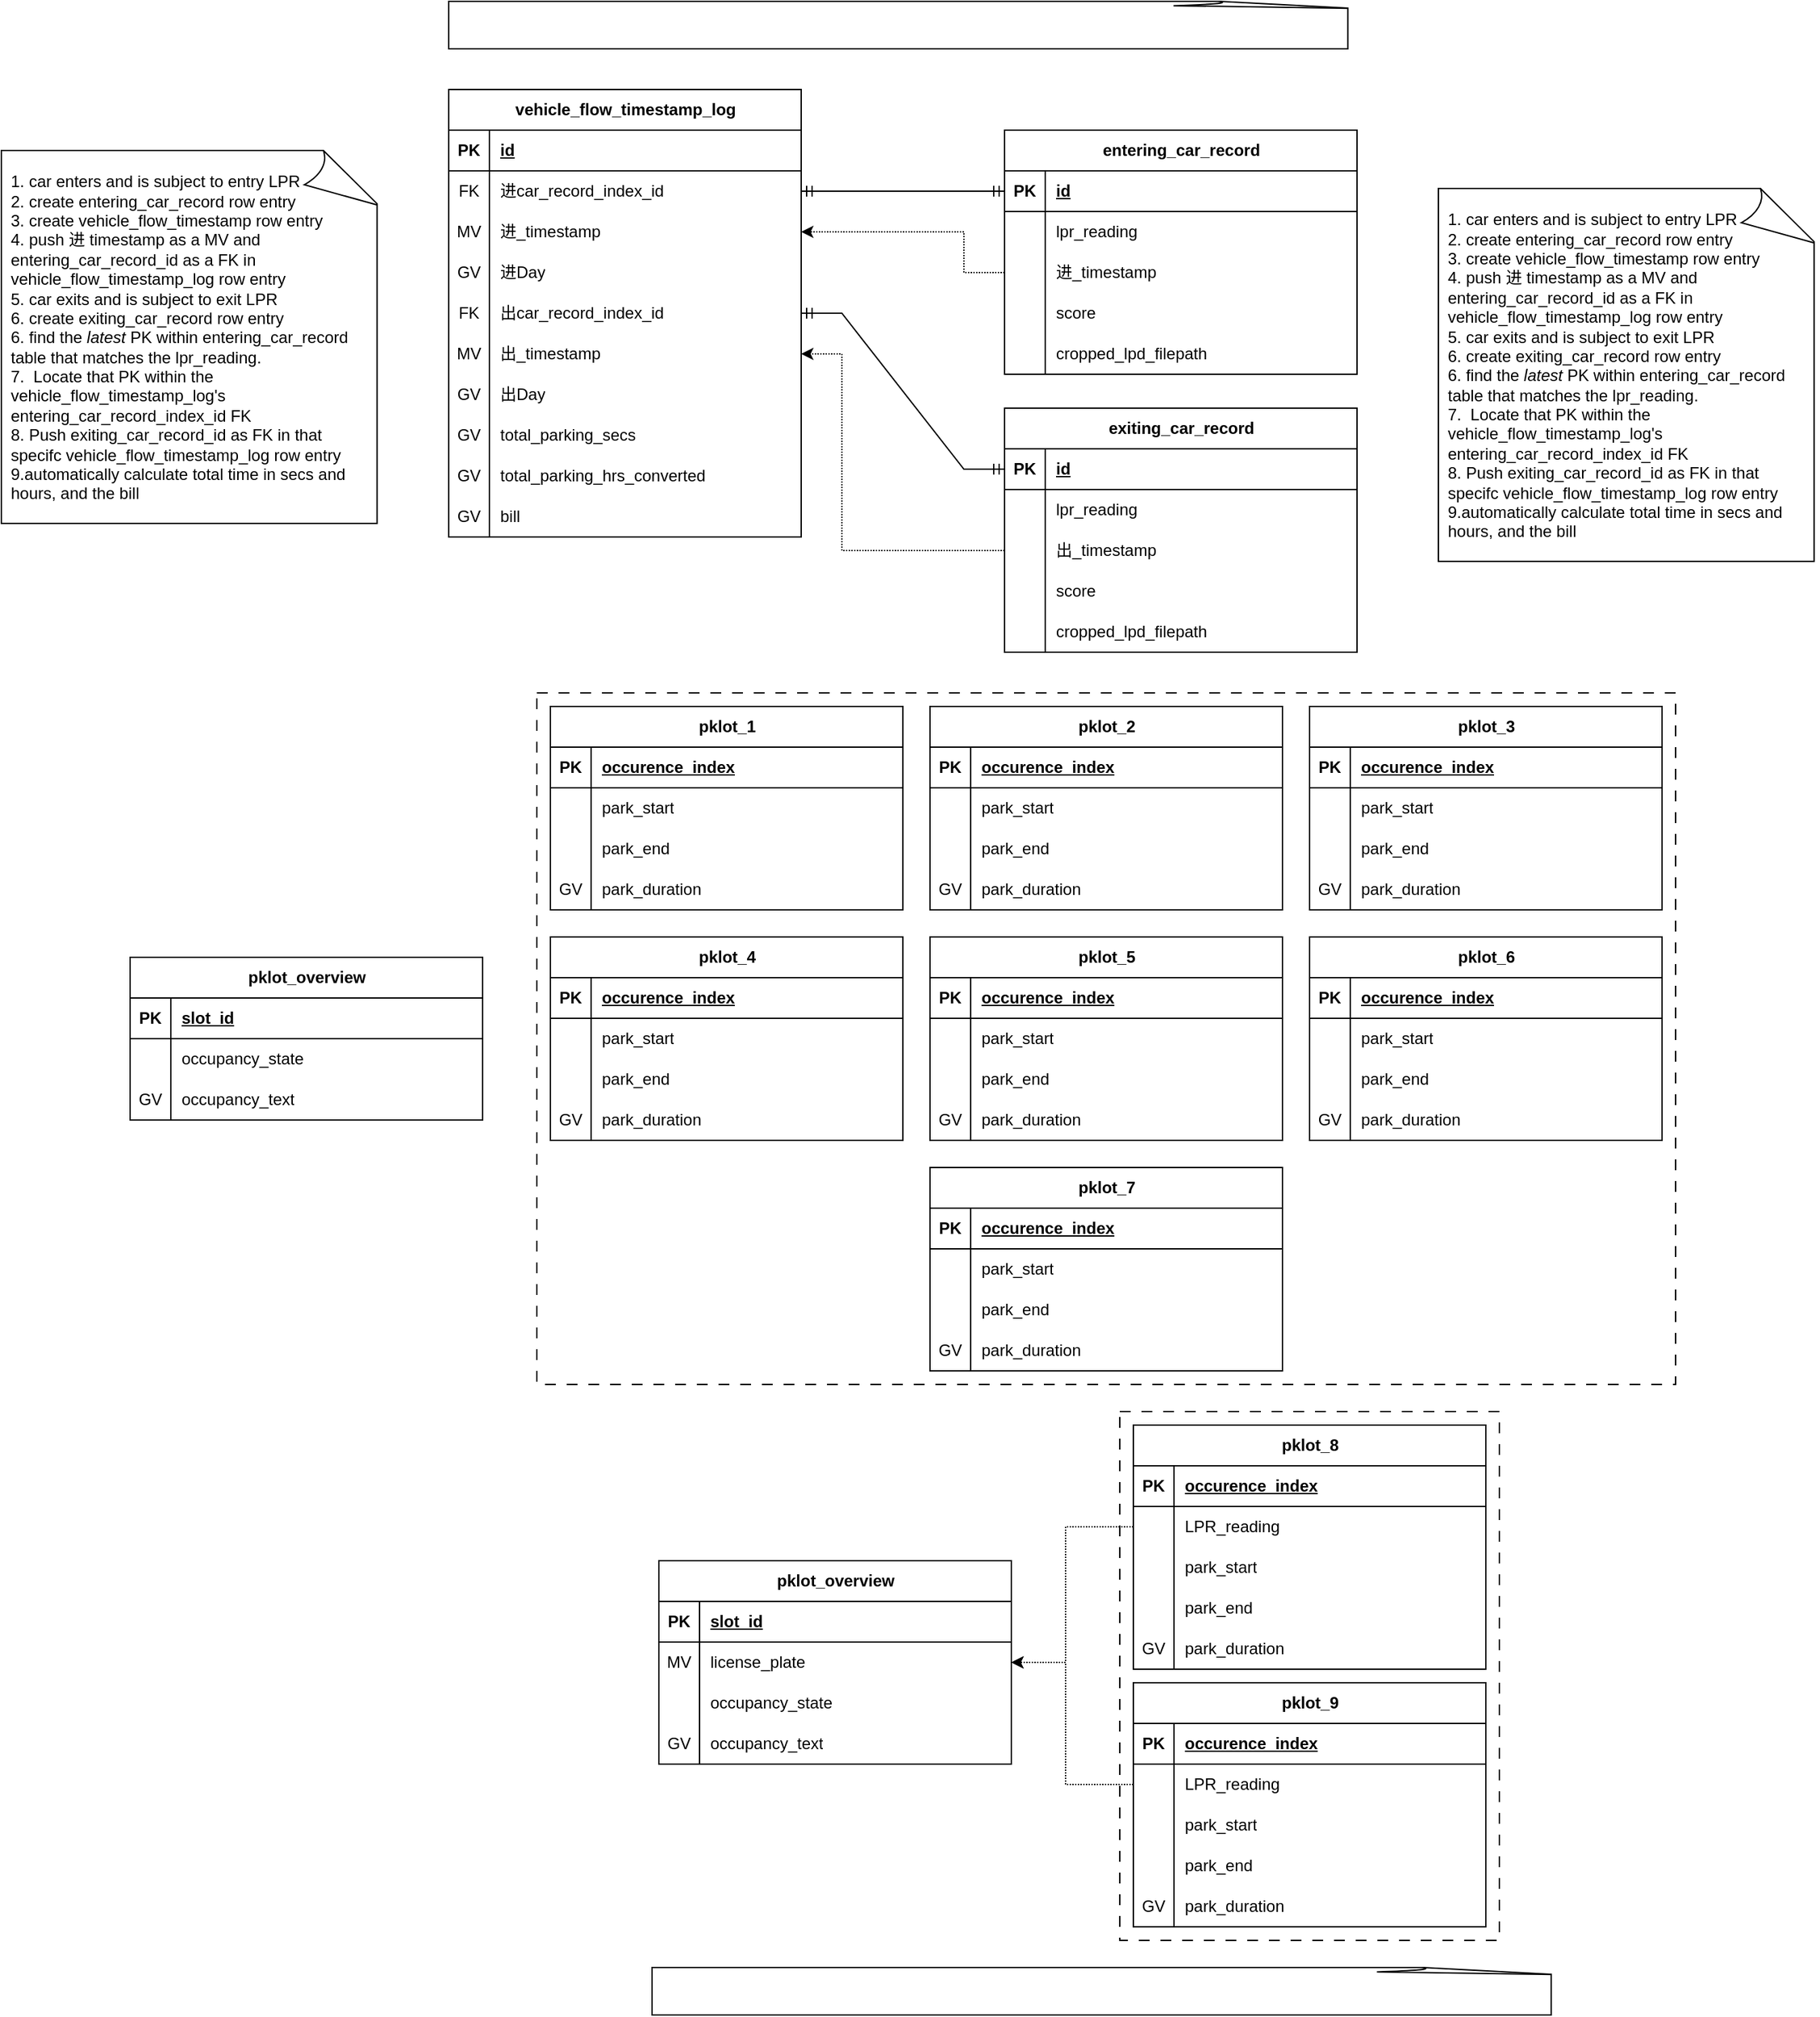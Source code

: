 <mxfile version="21.3.5" type="github">
  <diagram name="Page-1" id="2ca16b54-16f6-2749-3443-fa8db7711227">
    <mxGraphModel dx="3504" dy="1575" grid="1" gridSize="10" guides="1" tooltips="1" connect="1" arrows="1" fold="1" page="1" pageScale="1" pageWidth="1100" pageHeight="850" background="none" math="0" shadow="0">
      <root>
        <mxCell id="0" />
        <mxCell id="1" parent="0" />
        <mxCell id="PQFK7sX1MM_7GFNLwXP8-8" value="entering_car_record" style="shape=table;startSize=30;container=1;collapsible=1;childLayout=tableLayout;fixedRows=1;rowLines=0;fontStyle=1;align=center;resizeLast=1;html=1;" parent="1" vertex="1">
          <mxGeometry x="-1080" y="-605" width="260" height="180" as="geometry" />
        </mxCell>
        <mxCell id="PQFK7sX1MM_7GFNLwXP8-9" value="" style="shape=tableRow;horizontal=0;startSize=0;swimlaneHead=0;swimlaneBody=0;fillColor=none;collapsible=0;dropTarget=0;points=[[0,0.5],[1,0.5]];portConstraint=eastwest;top=0;left=0;right=0;bottom=1;" parent="PQFK7sX1MM_7GFNLwXP8-8" vertex="1">
          <mxGeometry y="30" width="260" height="30" as="geometry" />
        </mxCell>
        <mxCell id="PQFK7sX1MM_7GFNLwXP8-10" value="PK" style="shape=partialRectangle;connectable=0;fillColor=none;top=0;left=0;bottom=0;right=0;fontStyle=1;overflow=hidden;whiteSpace=wrap;html=1;" parent="PQFK7sX1MM_7GFNLwXP8-9" vertex="1">
          <mxGeometry width="30" height="30" as="geometry">
            <mxRectangle width="30" height="30" as="alternateBounds" />
          </mxGeometry>
        </mxCell>
        <mxCell id="PQFK7sX1MM_7GFNLwXP8-11" value="id" style="shape=partialRectangle;connectable=0;fillColor=none;top=0;left=0;bottom=0;right=0;align=left;spacingLeft=6;fontStyle=5;overflow=hidden;whiteSpace=wrap;html=1;" parent="PQFK7sX1MM_7GFNLwXP8-9" vertex="1">
          <mxGeometry x="30" width="230" height="30" as="geometry">
            <mxRectangle width="230" height="30" as="alternateBounds" />
          </mxGeometry>
        </mxCell>
        <mxCell id="PQFK7sX1MM_7GFNLwXP8-12" value="" style="shape=tableRow;horizontal=0;startSize=0;swimlaneHead=0;swimlaneBody=0;fillColor=none;collapsible=0;dropTarget=0;points=[[0,0.5],[1,0.5]];portConstraint=eastwest;top=0;left=0;right=0;bottom=0;" parent="PQFK7sX1MM_7GFNLwXP8-8" vertex="1">
          <mxGeometry y="60" width="260" height="30" as="geometry" />
        </mxCell>
        <mxCell id="PQFK7sX1MM_7GFNLwXP8-13" value="" style="shape=partialRectangle;connectable=0;fillColor=none;top=0;left=0;bottom=0;right=0;editable=1;overflow=hidden;whiteSpace=wrap;html=1;" parent="PQFK7sX1MM_7GFNLwXP8-12" vertex="1">
          <mxGeometry width="30" height="30" as="geometry">
            <mxRectangle width="30" height="30" as="alternateBounds" />
          </mxGeometry>
        </mxCell>
        <mxCell id="PQFK7sX1MM_7GFNLwXP8-14" value="lpr_reading" style="shape=partialRectangle;connectable=0;fillColor=none;top=0;left=0;bottom=0;right=0;align=left;spacingLeft=6;overflow=hidden;whiteSpace=wrap;html=1;" parent="PQFK7sX1MM_7GFNLwXP8-12" vertex="1">
          <mxGeometry x="30" width="230" height="30" as="geometry">
            <mxRectangle width="230" height="30" as="alternateBounds" />
          </mxGeometry>
        </mxCell>
        <mxCell id="PQFK7sX1MM_7GFNLwXP8-188" style="shape=tableRow;horizontal=0;startSize=0;swimlaneHead=0;swimlaneBody=0;fillColor=none;collapsible=0;dropTarget=0;points=[[0,0.5],[1,0.5]];portConstraint=eastwest;top=0;left=0;right=0;bottom=0;" parent="PQFK7sX1MM_7GFNLwXP8-8" vertex="1">
          <mxGeometry y="90" width="260" height="30" as="geometry" />
        </mxCell>
        <mxCell id="PQFK7sX1MM_7GFNLwXP8-189" style="shape=partialRectangle;connectable=0;fillColor=none;top=0;left=0;bottom=0;right=0;editable=1;overflow=hidden;whiteSpace=wrap;html=1;" parent="PQFK7sX1MM_7GFNLwXP8-188" vertex="1">
          <mxGeometry width="30" height="30" as="geometry">
            <mxRectangle width="30" height="30" as="alternateBounds" />
          </mxGeometry>
        </mxCell>
        <mxCell id="PQFK7sX1MM_7GFNLwXP8-190" value="进_timestamp" style="shape=partialRectangle;connectable=0;fillColor=none;top=0;left=0;bottom=0;right=0;align=left;spacingLeft=6;overflow=hidden;whiteSpace=wrap;html=1;" parent="PQFK7sX1MM_7GFNLwXP8-188" vertex="1">
          <mxGeometry x="30" width="230" height="30" as="geometry">
            <mxRectangle width="230" height="30" as="alternateBounds" />
          </mxGeometry>
        </mxCell>
        <mxCell id="PQFK7sX1MM_7GFNLwXP8-15" value="" style="shape=tableRow;horizontal=0;startSize=0;swimlaneHead=0;swimlaneBody=0;fillColor=none;collapsible=0;dropTarget=0;points=[[0,0.5],[1,0.5]];portConstraint=eastwest;top=0;left=0;right=0;bottom=0;" parent="PQFK7sX1MM_7GFNLwXP8-8" vertex="1">
          <mxGeometry y="120" width="260" height="30" as="geometry" />
        </mxCell>
        <mxCell id="PQFK7sX1MM_7GFNLwXP8-16" value="" style="shape=partialRectangle;connectable=0;fillColor=none;top=0;left=0;bottom=0;right=0;editable=1;overflow=hidden;whiteSpace=wrap;html=1;" parent="PQFK7sX1MM_7GFNLwXP8-15" vertex="1">
          <mxGeometry width="30" height="30" as="geometry">
            <mxRectangle width="30" height="30" as="alternateBounds" />
          </mxGeometry>
        </mxCell>
        <mxCell id="PQFK7sX1MM_7GFNLwXP8-17" value="score" style="shape=partialRectangle;connectable=0;fillColor=none;top=0;left=0;bottom=0;right=0;align=left;spacingLeft=6;overflow=hidden;whiteSpace=wrap;html=1;" parent="PQFK7sX1MM_7GFNLwXP8-15" vertex="1">
          <mxGeometry x="30" width="230" height="30" as="geometry">
            <mxRectangle width="230" height="30" as="alternateBounds" />
          </mxGeometry>
        </mxCell>
        <mxCell id="PQFK7sX1MM_7GFNLwXP8-18" value="" style="shape=tableRow;horizontal=0;startSize=0;swimlaneHead=0;swimlaneBody=0;fillColor=none;collapsible=0;dropTarget=0;points=[[0,0.5],[1,0.5]];portConstraint=eastwest;top=0;left=0;right=0;bottom=0;" parent="PQFK7sX1MM_7GFNLwXP8-8" vertex="1">
          <mxGeometry y="150" width="260" height="30" as="geometry" />
        </mxCell>
        <mxCell id="PQFK7sX1MM_7GFNLwXP8-19" value="" style="shape=partialRectangle;connectable=0;fillColor=none;top=0;left=0;bottom=0;right=0;editable=1;overflow=hidden;whiteSpace=wrap;html=1;" parent="PQFK7sX1MM_7GFNLwXP8-18" vertex="1">
          <mxGeometry width="30" height="30" as="geometry">
            <mxRectangle width="30" height="30" as="alternateBounds" />
          </mxGeometry>
        </mxCell>
        <mxCell id="PQFK7sX1MM_7GFNLwXP8-20" value="cropped_lpd_filepath" style="shape=partialRectangle;connectable=0;fillColor=none;top=0;left=0;bottom=0;right=0;align=left;spacingLeft=6;overflow=hidden;whiteSpace=wrap;html=1;" parent="PQFK7sX1MM_7GFNLwXP8-18" vertex="1">
          <mxGeometry x="30" width="230" height="30" as="geometry">
            <mxRectangle width="230" height="30" as="alternateBounds" />
          </mxGeometry>
        </mxCell>
        <mxCell id="PQFK7sX1MM_7GFNLwXP8-43" value="exiting_car_record" style="shape=table;startSize=30;container=1;collapsible=1;childLayout=tableLayout;fixedRows=1;rowLines=0;fontStyle=1;align=center;resizeLast=1;html=1;" parent="1" vertex="1">
          <mxGeometry x="-1080" y="-400" width="260" height="180" as="geometry" />
        </mxCell>
        <mxCell id="PQFK7sX1MM_7GFNLwXP8-44" value="" style="shape=tableRow;horizontal=0;startSize=0;swimlaneHead=0;swimlaneBody=0;fillColor=none;collapsible=0;dropTarget=0;points=[[0,0.5],[1,0.5]];portConstraint=eastwest;top=0;left=0;right=0;bottom=1;" parent="PQFK7sX1MM_7GFNLwXP8-43" vertex="1">
          <mxGeometry y="30" width="260" height="30" as="geometry" />
        </mxCell>
        <mxCell id="PQFK7sX1MM_7GFNLwXP8-45" value="PK" style="shape=partialRectangle;connectable=0;fillColor=none;top=0;left=0;bottom=0;right=0;fontStyle=1;overflow=hidden;whiteSpace=wrap;html=1;" parent="PQFK7sX1MM_7GFNLwXP8-44" vertex="1">
          <mxGeometry width="30" height="30" as="geometry">
            <mxRectangle width="30" height="30" as="alternateBounds" />
          </mxGeometry>
        </mxCell>
        <mxCell id="PQFK7sX1MM_7GFNLwXP8-46" value="id" style="shape=partialRectangle;connectable=0;fillColor=none;top=0;left=0;bottom=0;right=0;align=left;spacingLeft=6;fontStyle=5;overflow=hidden;whiteSpace=wrap;html=1;" parent="PQFK7sX1MM_7GFNLwXP8-44" vertex="1">
          <mxGeometry x="30" width="230" height="30" as="geometry">
            <mxRectangle width="230" height="30" as="alternateBounds" />
          </mxGeometry>
        </mxCell>
        <mxCell id="PQFK7sX1MM_7GFNLwXP8-47" value="" style="shape=tableRow;horizontal=0;startSize=0;swimlaneHead=0;swimlaneBody=0;fillColor=none;collapsible=0;dropTarget=0;points=[[0,0.5],[1,0.5]];portConstraint=eastwest;top=0;left=0;right=0;bottom=0;" parent="PQFK7sX1MM_7GFNLwXP8-43" vertex="1">
          <mxGeometry y="60" width="260" height="30" as="geometry" />
        </mxCell>
        <mxCell id="PQFK7sX1MM_7GFNLwXP8-48" value="" style="shape=partialRectangle;connectable=0;fillColor=none;top=0;left=0;bottom=0;right=0;editable=1;overflow=hidden;whiteSpace=wrap;html=1;" parent="PQFK7sX1MM_7GFNLwXP8-47" vertex="1">
          <mxGeometry width="30" height="30" as="geometry">
            <mxRectangle width="30" height="30" as="alternateBounds" />
          </mxGeometry>
        </mxCell>
        <mxCell id="PQFK7sX1MM_7GFNLwXP8-49" value="lpr_reading" style="shape=partialRectangle;connectable=0;fillColor=none;top=0;left=0;bottom=0;right=0;align=left;spacingLeft=6;overflow=hidden;whiteSpace=wrap;html=1;" parent="PQFK7sX1MM_7GFNLwXP8-47" vertex="1">
          <mxGeometry x="30" width="230" height="30" as="geometry">
            <mxRectangle width="230" height="30" as="alternateBounds" />
          </mxGeometry>
        </mxCell>
        <mxCell id="PQFK7sX1MM_7GFNLwXP8-191" style="shape=tableRow;horizontal=0;startSize=0;swimlaneHead=0;swimlaneBody=0;fillColor=none;collapsible=0;dropTarget=0;points=[[0,0.5],[1,0.5]];portConstraint=eastwest;top=0;left=0;right=0;bottom=0;" parent="PQFK7sX1MM_7GFNLwXP8-43" vertex="1">
          <mxGeometry y="90" width="260" height="30" as="geometry" />
        </mxCell>
        <mxCell id="PQFK7sX1MM_7GFNLwXP8-192" style="shape=partialRectangle;connectable=0;fillColor=none;top=0;left=0;bottom=0;right=0;editable=1;overflow=hidden;whiteSpace=wrap;html=1;" parent="PQFK7sX1MM_7GFNLwXP8-191" vertex="1">
          <mxGeometry width="30" height="30" as="geometry">
            <mxRectangle width="30" height="30" as="alternateBounds" />
          </mxGeometry>
        </mxCell>
        <mxCell id="PQFK7sX1MM_7GFNLwXP8-193" value="出_timestamp" style="shape=partialRectangle;connectable=0;fillColor=none;top=0;left=0;bottom=0;right=0;align=left;spacingLeft=6;overflow=hidden;whiteSpace=wrap;html=1;" parent="PQFK7sX1MM_7GFNLwXP8-191" vertex="1">
          <mxGeometry x="30" width="230" height="30" as="geometry">
            <mxRectangle width="230" height="30" as="alternateBounds" />
          </mxGeometry>
        </mxCell>
        <mxCell id="PQFK7sX1MM_7GFNLwXP8-50" value="" style="shape=tableRow;horizontal=0;startSize=0;swimlaneHead=0;swimlaneBody=0;fillColor=none;collapsible=0;dropTarget=0;points=[[0,0.5],[1,0.5]];portConstraint=eastwest;top=0;left=0;right=0;bottom=0;" parent="PQFK7sX1MM_7GFNLwXP8-43" vertex="1">
          <mxGeometry y="120" width="260" height="30" as="geometry" />
        </mxCell>
        <mxCell id="PQFK7sX1MM_7GFNLwXP8-51" value="" style="shape=partialRectangle;connectable=0;fillColor=none;top=0;left=0;bottom=0;right=0;editable=1;overflow=hidden;whiteSpace=wrap;html=1;" parent="PQFK7sX1MM_7GFNLwXP8-50" vertex="1">
          <mxGeometry width="30" height="30" as="geometry">
            <mxRectangle width="30" height="30" as="alternateBounds" />
          </mxGeometry>
        </mxCell>
        <mxCell id="PQFK7sX1MM_7GFNLwXP8-52" value="score" style="shape=partialRectangle;connectable=0;fillColor=none;top=0;left=0;bottom=0;right=0;align=left;spacingLeft=6;overflow=hidden;whiteSpace=wrap;html=1;" parent="PQFK7sX1MM_7GFNLwXP8-50" vertex="1">
          <mxGeometry x="30" width="230" height="30" as="geometry">
            <mxRectangle width="230" height="30" as="alternateBounds" />
          </mxGeometry>
        </mxCell>
        <mxCell id="PQFK7sX1MM_7GFNLwXP8-56" style="shape=tableRow;horizontal=0;startSize=0;swimlaneHead=0;swimlaneBody=0;fillColor=none;collapsible=0;dropTarget=0;points=[[0,0.5],[1,0.5]];portConstraint=eastwest;top=0;left=0;right=0;bottom=0;" parent="PQFK7sX1MM_7GFNLwXP8-43" vertex="1">
          <mxGeometry y="150" width="260" height="30" as="geometry" />
        </mxCell>
        <mxCell id="PQFK7sX1MM_7GFNLwXP8-57" value="" style="shape=partialRectangle;connectable=0;fillColor=none;top=0;left=0;bottom=0;right=0;editable=1;overflow=hidden;whiteSpace=wrap;html=1;" parent="PQFK7sX1MM_7GFNLwXP8-56" vertex="1">
          <mxGeometry width="30" height="30" as="geometry">
            <mxRectangle width="30" height="30" as="alternateBounds" />
          </mxGeometry>
        </mxCell>
        <mxCell id="PQFK7sX1MM_7GFNLwXP8-58" value="cropped_lpd_filepath" style="shape=partialRectangle;connectable=0;fillColor=none;top=0;left=0;bottom=0;right=0;align=left;spacingLeft=6;overflow=hidden;whiteSpace=wrap;html=1;" parent="PQFK7sX1MM_7GFNLwXP8-56" vertex="1">
          <mxGeometry x="30" width="230" height="30" as="geometry">
            <mxRectangle width="230" height="30" as="alternateBounds" />
          </mxGeometry>
        </mxCell>
        <mxCell id="PQFK7sX1MM_7GFNLwXP8-124" value="vehicle_flow_timestamp_log" style="shape=table;startSize=30;container=1;collapsible=1;childLayout=tableLayout;fixedRows=1;rowLines=0;fontStyle=1;align=center;resizeLast=1;html=1;" parent="1" vertex="1">
          <mxGeometry x="-1490" y="-635" width="260" height="330" as="geometry" />
        </mxCell>
        <mxCell id="PQFK7sX1MM_7GFNLwXP8-125" value="" style="shape=tableRow;horizontal=0;startSize=0;swimlaneHead=0;swimlaneBody=0;fillColor=none;collapsible=0;dropTarget=0;points=[[0,0.5],[1,0.5]];portConstraint=eastwest;top=0;left=0;right=0;bottom=1;" parent="PQFK7sX1MM_7GFNLwXP8-124" vertex="1">
          <mxGeometry y="30" width="260" height="30" as="geometry" />
        </mxCell>
        <mxCell id="PQFK7sX1MM_7GFNLwXP8-126" value="PK" style="shape=partialRectangle;connectable=0;fillColor=none;top=0;left=0;bottom=0;right=0;fontStyle=1;overflow=hidden;whiteSpace=wrap;html=1;" parent="PQFK7sX1MM_7GFNLwXP8-125" vertex="1">
          <mxGeometry width="30" height="30" as="geometry">
            <mxRectangle width="30" height="30" as="alternateBounds" />
          </mxGeometry>
        </mxCell>
        <mxCell id="PQFK7sX1MM_7GFNLwXP8-127" value="id" style="shape=partialRectangle;connectable=0;fillColor=none;top=0;left=0;bottom=0;right=0;align=left;spacingLeft=6;fontStyle=5;overflow=hidden;whiteSpace=wrap;html=1;" parent="PQFK7sX1MM_7GFNLwXP8-125" vertex="1">
          <mxGeometry x="30" width="230" height="30" as="geometry">
            <mxRectangle width="230" height="30" as="alternateBounds" />
          </mxGeometry>
        </mxCell>
        <mxCell id="PQFK7sX1MM_7GFNLwXP8-179" style="shape=tableRow;horizontal=0;startSize=0;swimlaneHead=0;swimlaneBody=0;fillColor=none;collapsible=0;dropTarget=0;points=[[0,0.5],[1,0.5]];portConstraint=eastwest;top=0;left=0;right=0;bottom=0;" parent="PQFK7sX1MM_7GFNLwXP8-124" vertex="1">
          <mxGeometry y="60" width="260" height="30" as="geometry" />
        </mxCell>
        <mxCell id="PQFK7sX1MM_7GFNLwXP8-180" value="FK" style="shape=partialRectangle;connectable=0;fillColor=none;top=0;left=0;bottom=0;right=0;editable=1;overflow=hidden;whiteSpace=wrap;html=1;" parent="PQFK7sX1MM_7GFNLwXP8-179" vertex="1">
          <mxGeometry width="30" height="30" as="geometry">
            <mxRectangle width="30" height="30" as="alternateBounds" />
          </mxGeometry>
        </mxCell>
        <mxCell id="PQFK7sX1MM_7GFNLwXP8-181" value="进car_record_index_id" style="shape=partialRectangle;connectable=0;fillColor=none;top=0;left=0;bottom=0;right=0;align=left;spacingLeft=6;overflow=hidden;whiteSpace=wrap;html=1;" parent="PQFK7sX1MM_7GFNLwXP8-179" vertex="1">
          <mxGeometry x="30" width="230" height="30" as="geometry">
            <mxRectangle width="230" height="30" as="alternateBounds" />
          </mxGeometry>
        </mxCell>
        <mxCell id="PQFK7sX1MM_7GFNLwXP8-173" style="shape=tableRow;horizontal=0;startSize=0;swimlaneHead=0;swimlaneBody=0;fillColor=none;collapsible=0;dropTarget=0;points=[[0,0.5],[1,0.5]];portConstraint=eastwest;top=0;left=0;right=0;bottom=0;" parent="PQFK7sX1MM_7GFNLwXP8-124" vertex="1">
          <mxGeometry y="90" width="260" height="30" as="geometry" />
        </mxCell>
        <mxCell id="PQFK7sX1MM_7GFNLwXP8-174" value="MV" style="shape=partialRectangle;connectable=0;fillColor=none;top=0;left=0;bottom=0;right=0;editable=1;overflow=hidden;whiteSpace=wrap;html=1;" parent="PQFK7sX1MM_7GFNLwXP8-173" vertex="1">
          <mxGeometry width="30" height="30" as="geometry">
            <mxRectangle width="30" height="30" as="alternateBounds" />
          </mxGeometry>
        </mxCell>
        <mxCell id="PQFK7sX1MM_7GFNLwXP8-175" value="进_timestamp" style="shape=partialRectangle;connectable=0;fillColor=none;top=0;left=0;bottom=0;right=0;align=left;spacingLeft=6;overflow=hidden;whiteSpace=wrap;html=1;" parent="PQFK7sX1MM_7GFNLwXP8-173" vertex="1">
          <mxGeometry x="30" width="230" height="30" as="geometry">
            <mxRectangle width="230" height="30" as="alternateBounds" />
          </mxGeometry>
        </mxCell>
        <mxCell id="J8i6EdS4FgNd71ECk8Dx-4" style="shape=tableRow;horizontal=0;startSize=0;swimlaneHead=0;swimlaneBody=0;fillColor=none;collapsible=0;dropTarget=0;points=[[0,0.5],[1,0.5]];portConstraint=eastwest;top=0;left=0;right=0;bottom=0;" vertex="1" parent="PQFK7sX1MM_7GFNLwXP8-124">
          <mxGeometry y="120" width="260" height="30" as="geometry" />
        </mxCell>
        <mxCell id="J8i6EdS4FgNd71ECk8Dx-5" value="GV" style="shape=partialRectangle;connectable=0;fillColor=none;top=0;left=0;bottom=0;right=0;editable=1;overflow=hidden;whiteSpace=wrap;html=1;" vertex="1" parent="J8i6EdS4FgNd71ECk8Dx-4">
          <mxGeometry width="30" height="30" as="geometry">
            <mxRectangle width="30" height="30" as="alternateBounds" />
          </mxGeometry>
        </mxCell>
        <mxCell id="J8i6EdS4FgNd71ECk8Dx-6" value="进Day" style="shape=partialRectangle;connectable=0;fillColor=none;top=0;left=0;bottom=0;right=0;align=left;spacingLeft=6;overflow=hidden;whiteSpace=wrap;html=1;" vertex="1" parent="J8i6EdS4FgNd71ECk8Dx-4">
          <mxGeometry x="30" width="230" height="30" as="geometry">
            <mxRectangle width="230" height="30" as="alternateBounds" />
          </mxGeometry>
        </mxCell>
        <mxCell id="PQFK7sX1MM_7GFNLwXP8-182" style="shape=tableRow;horizontal=0;startSize=0;swimlaneHead=0;swimlaneBody=0;fillColor=none;collapsible=0;dropTarget=0;points=[[0,0.5],[1,0.5]];portConstraint=eastwest;top=0;left=0;right=0;bottom=0;" parent="PQFK7sX1MM_7GFNLwXP8-124" vertex="1">
          <mxGeometry y="150" width="260" height="30" as="geometry" />
        </mxCell>
        <mxCell id="PQFK7sX1MM_7GFNLwXP8-183" value="FK" style="shape=partialRectangle;connectable=0;fillColor=none;top=0;left=0;bottom=0;right=0;editable=1;overflow=hidden;whiteSpace=wrap;html=1;" parent="PQFK7sX1MM_7GFNLwXP8-182" vertex="1">
          <mxGeometry width="30" height="30" as="geometry">
            <mxRectangle width="30" height="30" as="alternateBounds" />
          </mxGeometry>
        </mxCell>
        <mxCell id="PQFK7sX1MM_7GFNLwXP8-184" value="出car_record_index_id" style="shape=partialRectangle;connectable=0;fillColor=none;top=0;left=0;bottom=0;right=0;align=left;spacingLeft=6;overflow=hidden;whiteSpace=wrap;html=1;" parent="PQFK7sX1MM_7GFNLwXP8-182" vertex="1">
          <mxGeometry x="30" width="230" height="30" as="geometry">
            <mxRectangle width="230" height="30" as="alternateBounds" />
          </mxGeometry>
        </mxCell>
        <mxCell id="PQFK7sX1MM_7GFNLwXP8-170" style="shape=tableRow;horizontal=0;startSize=0;swimlaneHead=0;swimlaneBody=0;fillColor=none;collapsible=0;dropTarget=0;points=[[0,0.5],[1,0.5]];portConstraint=eastwest;top=0;left=0;right=0;bottom=0;" parent="PQFK7sX1MM_7GFNLwXP8-124" vertex="1">
          <mxGeometry y="180" width="260" height="30" as="geometry" />
        </mxCell>
        <mxCell id="PQFK7sX1MM_7GFNLwXP8-171" value="MV" style="shape=partialRectangle;connectable=0;fillColor=none;top=0;left=0;bottom=0;right=0;editable=1;overflow=hidden;whiteSpace=wrap;html=1;" parent="PQFK7sX1MM_7GFNLwXP8-170" vertex="1">
          <mxGeometry width="30" height="30" as="geometry">
            <mxRectangle width="30" height="30" as="alternateBounds" />
          </mxGeometry>
        </mxCell>
        <mxCell id="PQFK7sX1MM_7GFNLwXP8-172" value="出_timestamp" style="shape=partialRectangle;connectable=0;fillColor=none;top=0;left=0;bottom=0;right=0;align=left;spacingLeft=6;overflow=hidden;whiteSpace=wrap;html=1;" parent="PQFK7sX1MM_7GFNLwXP8-170" vertex="1">
          <mxGeometry x="30" width="230" height="30" as="geometry">
            <mxRectangle width="230" height="30" as="alternateBounds" />
          </mxGeometry>
        </mxCell>
        <mxCell id="J8i6EdS4FgNd71ECk8Dx-7" style="shape=tableRow;horizontal=0;startSize=0;swimlaneHead=0;swimlaneBody=0;fillColor=none;collapsible=0;dropTarget=0;points=[[0,0.5],[1,0.5]];portConstraint=eastwest;top=0;left=0;right=0;bottom=0;" vertex="1" parent="PQFK7sX1MM_7GFNLwXP8-124">
          <mxGeometry y="210" width="260" height="30" as="geometry" />
        </mxCell>
        <mxCell id="J8i6EdS4FgNd71ECk8Dx-8" value="GV" style="shape=partialRectangle;connectable=0;fillColor=none;top=0;left=0;bottom=0;right=0;editable=1;overflow=hidden;whiteSpace=wrap;html=1;" vertex="1" parent="J8i6EdS4FgNd71ECk8Dx-7">
          <mxGeometry width="30" height="30" as="geometry">
            <mxRectangle width="30" height="30" as="alternateBounds" />
          </mxGeometry>
        </mxCell>
        <mxCell id="J8i6EdS4FgNd71ECk8Dx-9" value="出Day" style="shape=partialRectangle;connectable=0;fillColor=none;top=0;left=0;bottom=0;right=0;align=left;spacingLeft=6;overflow=hidden;whiteSpace=wrap;html=1;" vertex="1" parent="J8i6EdS4FgNd71ECk8Dx-7">
          <mxGeometry x="30" width="230" height="30" as="geometry">
            <mxRectangle width="230" height="30" as="alternateBounds" />
          </mxGeometry>
        </mxCell>
        <mxCell id="PQFK7sX1MM_7GFNLwXP8-131" value="" style="shape=tableRow;horizontal=0;startSize=0;swimlaneHead=0;swimlaneBody=0;fillColor=none;collapsible=0;dropTarget=0;points=[[0,0.5],[1,0.5]];portConstraint=eastwest;top=0;left=0;right=0;bottom=0;" parent="PQFK7sX1MM_7GFNLwXP8-124" vertex="1">
          <mxGeometry y="240" width="260" height="30" as="geometry" />
        </mxCell>
        <mxCell id="PQFK7sX1MM_7GFNLwXP8-132" value="GV" style="shape=partialRectangle;connectable=0;fillColor=none;top=0;left=0;bottom=0;right=0;editable=1;overflow=hidden;whiteSpace=wrap;html=1;" parent="PQFK7sX1MM_7GFNLwXP8-131" vertex="1">
          <mxGeometry width="30" height="30" as="geometry">
            <mxRectangle width="30" height="30" as="alternateBounds" />
          </mxGeometry>
        </mxCell>
        <mxCell id="PQFK7sX1MM_7GFNLwXP8-133" value="total_parking_secs" style="shape=partialRectangle;connectable=0;fillColor=none;top=0;left=0;bottom=0;right=0;align=left;spacingLeft=6;overflow=hidden;whiteSpace=wrap;html=1;" parent="PQFK7sX1MM_7GFNLwXP8-131" vertex="1">
          <mxGeometry x="30" width="230" height="30" as="geometry">
            <mxRectangle width="230" height="30" as="alternateBounds" />
          </mxGeometry>
        </mxCell>
        <mxCell id="PQFK7sX1MM_7GFNLwXP8-134" value="" style="shape=tableRow;horizontal=0;startSize=0;swimlaneHead=0;swimlaneBody=0;fillColor=none;collapsible=0;dropTarget=0;points=[[0,0.5],[1,0.5]];portConstraint=eastwest;top=0;left=0;right=0;bottom=0;" parent="PQFK7sX1MM_7GFNLwXP8-124" vertex="1">
          <mxGeometry y="270" width="260" height="30" as="geometry" />
        </mxCell>
        <mxCell id="PQFK7sX1MM_7GFNLwXP8-135" value="GV" style="shape=partialRectangle;connectable=0;fillColor=none;top=0;left=0;bottom=0;right=0;editable=1;overflow=hidden;whiteSpace=wrap;html=1;" parent="PQFK7sX1MM_7GFNLwXP8-134" vertex="1">
          <mxGeometry width="30" height="30" as="geometry">
            <mxRectangle width="30" height="30" as="alternateBounds" />
          </mxGeometry>
        </mxCell>
        <mxCell id="PQFK7sX1MM_7GFNLwXP8-136" value="total_parking_hrs_converted" style="shape=partialRectangle;connectable=0;fillColor=none;top=0;left=0;bottom=0;right=0;align=left;spacingLeft=6;overflow=hidden;whiteSpace=wrap;html=1;" parent="PQFK7sX1MM_7GFNLwXP8-134" vertex="1">
          <mxGeometry x="30" width="230" height="30" as="geometry">
            <mxRectangle width="230" height="30" as="alternateBounds" />
          </mxGeometry>
        </mxCell>
        <mxCell id="PQFK7sX1MM_7GFNLwXP8-137" style="shape=tableRow;horizontal=0;startSize=0;swimlaneHead=0;swimlaneBody=0;fillColor=none;collapsible=0;dropTarget=0;points=[[0,0.5],[1,0.5]];portConstraint=eastwest;top=0;left=0;right=0;bottom=0;" parent="PQFK7sX1MM_7GFNLwXP8-124" vertex="1">
          <mxGeometry y="300" width="260" height="30" as="geometry" />
        </mxCell>
        <mxCell id="PQFK7sX1MM_7GFNLwXP8-138" value="GV" style="shape=partialRectangle;connectable=0;fillColor=none;top=0;left=0;bottom=0;right=0;editable=1;overflow=hidden;whiteSpace=wrap;html=1;" parent="PQFK7sX1MM_7GFNLwXP8-137" vertex="1">
          <mxGeometry width="30" height="30" as="geometry">
            <mxRectangle width="30" height="30" as="alternateBounds" />
          </mxGeometry>
        </mxCell>
        <mxCell id="PQFK7sX1MM_7GFNLwXP8-139" value="bill" style="shape=partialRectangle;connectable=0;fillColor=none;top=0;left=0;bottom=0;right=0;align=left;spacingLeft=6;overflow=hidden;whiteSpace=wrap;html=1;" parent="PQFK7sX1MM_7GFNLwXP8-137" vertex="1">
          <mxGeometry x="30" width="230" height="30" as="geometry">
            <mxRectangle width="230" height="30" as="alternateBounds" />
          </mxGeometry>
        </mxCell>
        <mxCell id="PQFK7sX1MM_7GFNLwXP8-186" value="" style="edgeStyle=entityRelationEdgeStyle;fontSize=12;html=1;endArrow=ERmandOne;startArrow=ERmandOne;rounded=0;entryX=0;entryY=0.5;entryDx=0;entryDy=0;" parent="1" source="PQFK7sX1MM_7GFNLwXP8-179" target="PQFK7sX1MM_7GFNLwXP8-9" edge="1">
          <mxGeometry width="100" height="100" relative="1" as="geometry">
            <mxPoint x="-1290" y="-300" as="sourcePoint" />
            <mxPoint x="-1190" y="-400" as="targetPoint" />
          </mxGeometry>
        </mxCell>
        <mxCell id="PQFK7sX1MM_7GFNLwXP8-187" value="" style="edgeStyle=entityRelationEdgeStyle;fontSize=12;html=1;endArrow=ERmandOne;startArrow=ERmandOne;rounded=0;exitX=1;exitY=0.5;exitDx=0;exitDy=0;entryX=0;entryY=0.5;entryDx=0;entryDy=0;" parent="1" source="PQFK7sX1MM_7GFNLwXP8-182" edge="1" target="PQFK7sX1MM_7GFNLwXP8-44">
          <mxGeometry width="100" height="100" relative="1" as="geometry">
            <mxPoint x="-1210" y="-530.0" as="sourcePoint" />
            <mxPoint x="-1080" y="-320" as="targetPoint" />
            <Array as="points">
              <mxPoint x="-1110" y="-430" />
              <mxPoint x="-1110" y="-420" />
            </Array>
          </mxGeometry>
        </mxCell>
        <mxCell id="PQFK7sX1MM_7GFNLwXP8-195" style="edgeStyle=orthogonalEdgeStyle;rounded=0;orthogonalLoop=1;jettySize=auto;html=1;exitX=0;exitY=0.5;exitDx=0;exitDy=0;entryX=1;entryY=0.5;entryDx=0;entryDy=0;dashed=1;dashPattern=1 1;" parent="1" source="PQFK7sX1MM_7GFNLwXP8-188" target="PQFK7sX1MM_7GFNLwXP8-173" edge="1">
          <mxGeometry relative="1" as="geometry">
            <Array as="points">
              <mxPoint x="-1110" y="-500" />
              <mxPoint x="-1110" y="-530" />
            </Array>
          </mxGeometry>
        </mxCell>
        <mxCell id="PQFK7sX1MM_7GFNLwXP8-199" style="edgeStyle=orthogonalEdgeStyle;rounded=0;orthogonalLoop=1;jettySize=auto;html=1;entryX=1;entryY=0.5;entryDx=0;entryDy=0;dashed=1;dashPattern=1 1;exitX=0;exitY=0.5;exitDx=0;exitDy=0;" parent="1" source="PQFK7sX1MM_7GFNLwXP8-191" target="PQFK7sX1MM_7GFNLwXP8-170" edge="1">
          <mxGeometry relative="1" as="geometry">
            <Array as="points">
              <mxPoint x="-1200" y="-295" />
              <mxPoint x="-1200" y="-440" />
            </Array>
          </mxGeometry>
        </mxCell>
        <mxCell id="PQFK7sX1MM_7GFNLwXP8-204" value="1. car enters and is subject to entry LPR&lt;br&gt;2. create entering_car_record row entry&lt;br&gt;3. create vehicle_flow_timestamp row entry&lt;br&gt;4. push 进 timestamp as a MV and entering_car_record_id as a FK in vehicle_flow_timestamp_log row entry&amp;nbsp;&lt;br&gt;5. car exits and is subject to exit LPR&lt;br&gt;6. create exiting_car_record row entry&lt;br&gt;6. find the &lt;i&gt;latest&lt;/i&gt;&amp;nbsp;PK within entering_car_record table that matches the lpr_reading.&lt;br&gt;7.&amp;nbsp; Locate that PK within the vehicle_flow_timestamp_log&#39;s entering_car_record_index_id FK&lt;br&gt;8. Push exiting_car_record_id as FK in that specifc vehicle_flow_timestamp_log row entry&lt;br&gt;9.automatically calculate total time in secs and hours, and the bill" style="whiteSpace=wrap;html=1;shape=mxgraph.basic.document;align=left;spacingLeft=5;spacingRight=5;spacingTop=2;spacingBottom=2;" parent="1" vertex="1">
          <mxGeometry x="-1820" y="-590" width="280" height="275" as="geometry" />
        </mxCell>
        <mxCell id="J8i6EdS4FgNd71ECk8Dx-10" value="" style="whiteSpace=wrap;html=1;shape=mxgraph.basic.document;align=left;spacingLeft=5;spacingRight=5;spacingTop=2;spacingBottom=2;" vertex="1" parent="1">
          <mxGeometry x="-1490" y="-700" width="670" height="35" as="geometry" />
        </mxCell>
        <mxCell id="J8i6EdS4FgNd71ECk8Dx-11" value="" style="whiteSpace=wrap;html=1;shape=mxgraph.basic.document;align=left;spacingLeft=5;spacingRight=5;spacingTop=2;spacingBottom=2;" vertex="1" parent="1">
          <mxGeometry x="-1340" y="750" width="670" height="35" as="geometry" />
        </mxCell>
        <mxCell id="J8i6EdS4FgNd71ECk8Dx-13" value="1. car enters and is subject to entry LPR&lt;br&gt;2. create entering_car_record row entry&lt;br&gt;3. create vehicle_flow_timestamp row entry&lt;br&gt;4. push 进 timestamp as a MV and entering_car_record_id as a FK in vehicle_flow_timestamp_log row entry&amp;nbsp;&lt;br&gt;5. car exits and is subject to exit LPR&lt;br&gt;6. create exiting_car_record row entry&lt;br&gt;6. find the &lt;i&gt;latest&lt;/i&gt;&amp;nbsp;PK within entering_car_record table that matches the lpr_reading.&lt;br&gt;7.&amp;nbsp; Locate that PK within the vehicle_flow_timestamp_log&#39;s entering_car_record_index_id FK&lt;br&gt;8. Push exiting_car_record_id as FK in that specifc vehicle_flow_timestamp_log row entry&lt;br&gt;9.automatically calculate total time in secs and hours, and the bill" style="whiteSpace=wrap;html=1;shape=mxgraph.basic.document;align=left;spacingLeft=5;spacingRight=5;spacingTop=2;spacingBottom=2;" vertex="1" parent="1">
          <mxGeometry x="-760" y="-562" width="280" height="275" as="geometry" />
        </mxCell>
        <mxCell id="J8i6EdS4FgNd71ECk8Dx-14" value="pklot_overview" style="shape=table;startSize=30;container=1;collapsible=1;childLayout=tableLayout;fixedRows=1;rowLines=0;fontStyle=1;align=center;resizeLast=1;html=1;" vertex="1" parent="1">
          <mxGeometry x="-1725" y="5" width="260" height="120" as="geometry" />
        </mxCell>
        <mxCell id="J8i6EdS4FgNd71ECk8Dx-15" value="" style="shape=tableRow;horizontal=0;startSize=0;swimlaneHead=0;swimlaneBody=0;fillColor=none;collapsible=0;dropTarget=0;points=[[0,0.5],[1,0.5]];portConstraint=eastwest;top=0;left=0;right=0;bottom=1;" vertex="1" parent="J8i6EdS4FgNd71ECk8Dx-14">
          <mxGeometry y="30" width="260" height="30" as="geometry" />
        </mxCell>
        <mxCell id="J8i6EdS4FgNd71ECk8Dx-16" value="PK" style="shape=partialRectangle;connectable=0;fillColor=none;top=0;left=0;bottom=0;right=0;fontStyle=1;overflow=hidden;whiteSpace=wrap;html=1;" vertex="1" parent="J8i6EdS4FgNd71ECk8Dx-15">
          <mxGeometry width="30" height="30" as="geometry">
            <mxRectangle width="30" height="30" as="alternateBounds" />
          </mxGeometry>
        </mxCell>
        <mxCell id="J8i6EdS4FgNd71ECk8Dx-17" value="slot_id" style="shape=partialRectangle;connectable=0;fillColor=none;top=0;left=0;bottom=0;right=0;align=left;spacingLeft=6;fontStyle=5;overflow=hidden;whiteSpace=wrap;html=1;" vertex="1" parent="J8i6EdS4FgNd71ECk8Dx-15">
          <mxGeometry x="30" width="230" height="30" as="geometry">
            <mxRectangle width="230" height="30" as="alternateBounds" />
          </mxGeometry>
        </mxCell>
        <mxCell id="J8i6EdS4FgNd71ECk8Dx-18" style="shape=tableRow;horizontal=0;startSize=0;swimlaneHead=0;swimlaneBody=0;fillColor=none;collapsible=0;dropTarget=0;points=[[0,0.5],[1,0.5]];portConstraint=eastwest;top=0;left=0;right=0;bottom=0;" vertex="1" parent="J8i6EdS4FgNd71ECk8Dx-14">
          <mxGeometry y="60" width="260" height="30" as="geometry" />
        </mxCell>
        <mxCell id="J8i6EdS4FgNd71ECk8Dx-19" value="" style="shape=partialRectangle;connectable=0;fillColor=none;top=0;left=0;bottom=0;right=0;editable=1;overflow=hidden;whiteSpace=wrap;html=1;" vertex="1" parent="J8i6EdS4FgNd71ECk8Dx-18">
          <mxGeometry width="30" height="30" as="geometry">
            <mxRectangle width="30" height="30" as="alternateBounds" />
          </mxGeometry>
        </mxCell>
        <mxCell id="J8i6EdS4FgNd71ECk8Dx-20" value="occupancy_state" style="shape=partialRectangle;connectable=0;fillColor=none;top=0;left=0;bottom=0;right=0;align=left;spacingLeft=6;overflow=hidden;whiteSpace=wrap;html=1;" vertex="1" parent="J8i6EdS4FgNd71ECk8Dx-18">
          <mxGeometry x="30" width="230" height="30" as="geometry">
            <mxRectangle width="230" height="30" as="alternateBounds" />
          </mxGeometry>
        </mxCell>
        <mxCell id="J8i6EdS4FgNd71ECk8Dx-21" style="shape=tableRow;horizontal=0;startSize=0;swimlaneHead=0;swimlaneBody=0;fillColor=none;collapsible=0;dropTarget=0;points=[[0,0.5],[1,0.5]];portConstraint=eastwest;top=0;left=0;right=0;bottom=0;" vertex="1" parent="J8i6EdS4FgNd71ECk8Dx-14">
          <mxGeometry y="90" width="260" height="30" as="geometry" />
        </mxCell>
        <mxCell id="J8i6EdS4FgNd71ECk8Dx-22" value="GV" style="shape=partialRectangle;connectable=0;fillColor=none;top=0;left=0;bottom=0;right=0;editable=1;overflow=hidden;whiteSpace=wrap;html=1;" vertex="1" parent="J8i6EdS4FgNd71ECk8Dx-21">
          <mxGeometry width="30" height="30" as="geometry">
            <mxRectangle width="30" height="30" as="alternateBounds" />
          </mxGeometry>
        </mxCell>
        <mxCell id="J8i6EdS4FgNd71ECk8Dx-23" value="occupancy_text" style="shape=partialRectangle;connectable=0;fillColor=none;top=0;left=0;bottom=0;right=0;align=left;spacingLeft=6;overflow=hidden;whiteSpace=wrap;html=1;" vertex="1" parent="J8i6EdS4FgNd71ECk8Dx-21">
          <mxGeometry x="30" width="230" height="30" as="geometry">
            <mxRectangle width="230" height="30" as="alternateBounds" />
          </mxGeometry>
        </mxCell>
        <mxCell id="J8i6EdS4FgNd71ECk8Dx-45" value="pklot_1" style="shape=table;startSize=30;container=1;collapsible=1;childLayout=tableLayout;fixedRows=1;rowLines=0;fontStyle=1;align=center;resizeLast=1;html=1;" vertex="1" parent="1">
          <mxGeometry x="-1415" y="-180" width="260" height="150" as="geometry" />
        </mxCell>
        <mxCell id="J8i6EdS4FgNd71ECk8Dx-46" value="" style="shape=tableRow;horizontal=0;startSize=0;swimlaneHead=0;swimlaneBody=0;fillColor=none;collapsible=0;dropTarget=0;points=[[0,0.5],[1,0.5]];portConstraint=eastwest;top=0;left=0;right=0;bottom=1;" vertex="1" parent="J8i6EdS4FgNd71ECk8Dx-45">
          <mxGeometry y="30" width="260" height="30" as="geometry" />
        </mxCell>
        <mxCell id="J8i6EdS4FgNd71ECk8Dx-47" value="PK" style="shape=partialRectangle;connectable=0;fillColor=none;top=0;left=0;bottom=0;right=0;fontStyle=1;overflow=hidden;whiteSpace=wrap;html=1;" vertex="1" parent="J8i6EdS4FgNd71ECk8Dx-46">
          <mxGeometry width="30" height="30" as="geometry">
            <mxRectangle width="30" height="30" as="alternateBounds" />
          </mxGeometry>
        </mxCell>
        <mxCell id="J8i6EdS4FgNd71ECk8Dx-48" value="occurence_index" style="shape=partialRectangle;connectable=0;fillColor=none;top=0;left=0;bottom=0;right=0;align=left;spacingLeft=6;fontStyle=5;overflow=hidden;whiteSpace=wrap;html=1;" vertex="1" parent="J8i6EdS4FgNd71ECk8Dx-46">
          <mxGeometry x="30" width="230" height="30" as="geometry">
            <mxRectangle width="230" height="30" as="alternateBounds" />
          </mxGeometry>
        </mxCell>
        <mxCell id="J8i6EdS4FgNd71ECk8Dx-49" style="shape=tableRow;horizontal=0;startSize=0;swimlaneHead=0;swimlaneBody=0;fillColor=none;collapsible=0;dropTarget=0;points=[[0,0.5],[1,0.5]];portConstraint=eastwest;top=0;left=0;right=0;bottom=0;" vertex="1" parent="J8i6EdS4FgNd71ECk8Dx-45">
          <mxGeometry y="60" width="260" height="30" as="geometry" />
        </mxCell>
        <mxCell id="J8i6EdS4FgNd71ECk8Dx-50" value="" style="shape=partialRectangle;connectable=0;fillColor=none;top=0;left=0;bottom=0;right=0;editable=1;overflow=hidden;whiteSpace=wrap;html=1;" vertex="1" parent="J8i6EdS4FgNd71ECk8Dx-49">
          <mxGeometry width="30" height="30" as="geometry">
            <mxRectangle width="30" height="30" as="alternateBounds" />
          </mxGeometry>
        </mxCell>
        <mxCell id="J8i6EdS4FgNd71ECk8Dx-51" value="park_start" style="shape=partialRectangle;connectable=0;fillColor=none;top=0;left=0;bottom=0;right=0;align=left;spacingLeft=6;overflow=hidden;whiteSpace=wrap;html=1;" vertex="1" parent="J8i6EdS4FgNd71ECk8Dx-49">
          <mxGeometry x="30" width="230" height="30" as="geometry">
            <mxRectangle width="230" height="30" as="alternateBounds" />
          </mxGeometry>
        </mxCell>
        <mxCell id="J8i6EdS4FgNd71ECk8Dx-52" style="shape=tableRow;horizontal=0;startSize=0;swimlaneHead=0;swimlaneBody=0;fillColor=none;collapsible=0;dropTarget=0;points=[[0,0.5],[1,0.5]];portConstraint=eastwest;top=0;left=0;right=0;bottom=0;" vertex="1" parent="J8i6EdS4FgNd71ECk8Dx-45">
          <mxGeometry y="90" width="260" height="30" as="geometry" />
        </mxCell>
        <mxCell id="J8i6EdS4FgNd71ECk8Dx-53" value="" style="shape=partialRectangle;connectable=0;fillColor=none;top=0;left=0;bottom=0;right=0;editable=1;overflow=hidden;whiteSpace=wrap;html=1;" vertex="1" parent="J8i6EdS4FgNd71ECk8Dx-52">
          <mxGeometry width="30" height="30" as="geometry">
            <mxRectangle width="30" height="30" as="alternateBounds" />
          </mxGeometry>
        </mxCell>
        <mxCell id="J8i6EdS4FgNd71ECk8Dx-54" value="park_end" style="shape=partialRectangle;connectable=0;fillColor=none;top=0;left=0;bottom=0;right=0;align=left;spacingLeft=6;overflow=hidden;whiteSpace=wrap;html=1;" vertex="1" parent="J8i6EdS4FgNd71ECk8Dx-52">
          <mxGeometry x="30" width="230" height="30" as="geometry">
            <mxRectangle width="230" height="30" as="alternateBounds" />
          </mxGeometry>
        </mxCell>
        <mxCell id="J8i6EdS4FgNd71ECk8Dx-55" style="shape=tableRow;horizontal=0;startSize=0;swimlaneHead=0;swimlaneBody=0;fillColor=none;collapsible=0;dropTarget=0;points=[[0,0.5],[1,0.5]];portConstraint=eastwest;top=0;left=0;right=0;bottom=0;" vertex="1" parent="J8i6EdS4FgNd71ECk8Dx-45">
          <mxGeometry y="120" width="260" height="30" as="geometry" />
        </mxCell>
        <mxCell id="J8i6EdS4FgNd71ECk8Dx-56" value="GV" style="shape=partialRectangle;connectable=0;fillColor=none;top=0;left=0;bottom=0;right=0;editable=1;overflow=hidden;whiteSpace=wrap;html=1;" vertex="1" parent="J8i6EdS4FgNd71ECk8Dx-55">
          <mxGeometry width="30" height="30" as="geometry">
            <mxRectangle width="30" height="30" as="alternateBounds" />
          </mxGeometry>
        </mxCell>
        <mxCell id="J8i6EdS4FgNd71ECk8Dx-57" value="park_duration" style="shape=partialRectangle;connectable=0;fillColor=none;top=0;left=0;bottom=0;right=0;align=left;spacingLeft=6;overflow=hidden;whiteSpace=wrap;html=1;" vertex="1" parent="J8i6EdS4FgNd71ECk8Dx-55">
          <mxGeometry x="30" width="230" height="30" as="geometry">
            <mxRectangle width="230" height="30" as="alternateBounds" />
          </mxGeometry>
        </mxCell>
        <mxCell id="J8i6EdS4FgNd71ECk8Dx-58" value="pklot_2" style="shape=table;startSize=30;container=1;collapsible=1;childLayout=tableLayout;fixedRows=1;rowLines=0;fontStyle=1;align=center;resizeLast=1;html=1;" vertex="1" parent="1">
          <mxGeometry x="-1135" y="-180" width="260" height="150" as="geometry" />
        </mxCell>
        <mxCell id="J8i6EdS4FgNd71ECk8Dx-59" value="" style="shape=tableRow;horizontal=0;startSize=0;swimlaneHead=0;swimlaneBody=0;fillColor=none;collapsible=0;dropTarget=0;points=[[0,0.5],[1,0.5]];portConstraint=eastwest;top=0;left=0;right=0;bottom=1;" vertex="1" parent="J8i6EdS4FgNd71ECk8Dx-58">
          <mxGeometry y="30" width="260" height="30" as="geometry" />
        </mxCell>
        <mxCell id="J8i6EdS4FgNd71ECk8Dx-60" value="PK" style="shape=partialRectangle;connectable=0;fillColor=none;top=0;left=0;bottom=0;right=0;fontStyle=1;overflow=hidden;whiteSpace=wrap;html=1;" vertex="1" parent="J8i6EdS4FgNd71ECk8Dx-59">
          <mxGeometry width="30" height="30" as="geometry">
            <mxRectangle width="30" height="30" as="alternateBounds" />
          </mxGeometry>
        </mxCell>
        <mxCell id="J8i6EdS4FgNd71ECk8Dx-61" value="occurence_index" style="shape=partialRectangle;connectable=0;fillColor=none;top=0;left=0;bottom=0;right=0;align=left;spacingLeft=6;fontStyle=5;overflow=hidden;whiteSpace=wrap;html=1;" vertex="1" parent="J8i6EdS4FgNd71ECk8Dx-59">
          <mxGeometry x="30" width="230" height="30" as="geometry">
            <mxRectangle width="230" height="30" as="alternateBounds" />
          </mxGeometry>
        </mxCell>
        <mxCell id="J8i6EdS4FgNd71ECk8Dx-62" style="shape=tableRow;horizontal=0;startSize=0;swimlaneHead=0;swimlaneBody=0;fillColor=none;collapsible=0;dropTarget=0;points=[[0,0.5],[1,0.5]];portConstraint=eastwest;top=0;left=0;right=0;bottom=0;" vertex="1" parent="J8i6EdS4FgNd71ECk8Dx-58">
          <mxGeometry y="60" width="260" height="30" as="geometry" />
        </mxCell>
        <mxCell id="J8i6EdS4FgNd71ECk8Dx-63" value="" style="shape=partialRectangle;connectable=0;fillColor=none;top=0;left=0;bottom=0;right=0;editable=1;overflow=hidden;whiteSpace=wrap;html=1;" vertex="1" parent="J8i6EdS4FgNd71ECk8Dx-62">
          <mxGeometry width="30" height="30" as="geometry">
            <mxRectangle width="30" height="30" as="alternateBounds" />
          </mxGeometry>
        </mxCell>
        <mxCell id="J8i6EdS4FgNd71ECk8Dx-64" value="park_start" style="shape=partialRectangle;connectable=0;fillColor=none;top=0;left=0;bottom=0;right=0;align=left;spacingLeft=6;overflow=hidden;whiteSpace=wrap;html=1;" vertex="1" parent="J8i6EdS4FgNd71ECk8Dx-62">
          <mxGeometry x="30" width="230" height="30" as="geometry">
            <mxRectangle width="230" height="30" as="alternateBounds" />
          </mxGeometry>
        </mxCell>
        <mxCell id="J8i6EdS4FgNd71ECk8Dx-65" style="shape=tableRow;horizontal=0;startSize=0;swimlaneHead=0;swimlaneBody=0;fillColor=none;collapsible=0;dropTarget=0;points=[[0,0.5],[1,0.5]];portConstraint=eastwest;top=0;left=0;right=0;bottom=0;" vertex="1" parent="J8i6EdS4FgNd71ECk8Dx-58">
          <mxGeometry y="90" width="260" height="30" as="geometry" />
        </mxCell>
        <mxCell id="J8i6EdS4FgNd71ECk8Dx-66" value="" style="shape=partialRectangle;connectable=0;fillColor=none;top=0;left=0;bottom=0;right=0;editable=1;overflow=hidden;whiteSpace=wrap;html=1;" vertex="1" parent="J8i6EdS4FgNd71ECk8Dx-65">
          <mxGeometry width="30" height="30" as="geometry">
            <mxRectangle width="30" height="30" as="alternateBounds" />
          </mxGeometry>
        </mxCell>
        <mxCell id="J8i6EdS4FgNd71ECk8Dx-67" value="park_end" style="shape=partialRectangle;connectable=0;fillColor=none;top=0;left=0;bottom=0;right=0;align=left;spacingLeft=6;overflow=hidden;whiteSpace=wrap;html=1;" vertex="1" parent="J8i6EdS4FgNd71ECk8Dx-65">
          <mxGeometry x="30" width="230" height="30" as="geometry">
            <mxRectangle width="230" height="30" as="alternateBounds" />
          </mxGeometry>
        </mxCell>
        <mxCell id="J8i6EdS4FgNd71ECk8Dx-68" style="shape=tableRow;horizontal=0;startSize=0;swimlaneHead=0;swimlaneBody=0;fillColor=none;collapsible=0;dropTarget=0;points=[[0,0.5],[1,0.5]];portConstraint=eastwest;top=0;left=0;right=0;bottom=0;" vertex="1" parent="J8i6EdS4FgNd71ECk8Dx-58">
          <mxGeometry y="120" width="260" height="30" as="geometry" />
        </mxCell>
        <mxCell id="J8i6EdS4FgNd71ECk8Dx-69" value="GV" style="shape=partialRectangle;connectable=0;fillColor=none;top=0;left=0;bottom=0;right=0;editable=1;overflow=hidden;whiteSpace=wrap;html=1;" vertex="1" parent="J8i6EdS4FgNd71ECk8Dx-68">
          <mxGeometry width="30" height="30" as="geometry">
            <mxRectangle width="30" height="30" as="alternateBounds" />
          </mxGeometry>
        </mxCell>
        <mxCell id="J8i6EdS4FgNd71ECk8Dx-70" value="park_duration" style="shape=partialRectangle;connectable=0;fillColor=none;top=0;left=0;bottom=0;right=0;align=left;spacingLeft=6;overflow=hidden;whiteSpace=wrap;html=1;" vertex="1" parent="J8i6EdS4FgNd71ECk8Dx-68">
          <mxGeometry x="30" width="230" height="30" as="geometry">
            <mxRectangle width="230" height="30" as="alternateBounds" />
          </mxGeometry>
        </mxCell>
        <mxCell id="J8i6EdS4FgNd71ECk8Dx-71" value="pklot_3" style="shape=table;startSize=30;container=1;collapsible=1;childLayout=tableLayout;fixedRows=1;rowLines=0;fontStyle=1;align=center;resizeLast=1;html=1;" vertex="1" parent="1">
          <mxGeometry x="-855" y="-180" width="260" height="150" as="geometry" />
        </mxCell>
        <mxCell id="J8i6EdS4FgNd71ECk8Dx-72" value="" style="shape=tableRow;horizontal=0;startSize=0;swimlaneHead=0;swimlaneBody=0;fillColor=none;collapsible=0;dropTarget=0;points=[[0,0.5],[1,0.5]];portConstraint=eastwest;top=0;left=0;right=0;bottom=1;" vertex="1" parent="J8i6EdS4FgNd71ECk8Dx-71">
          <mxGeometry y="30" width="260" height="30" as="geometry" />
        </mxCell>
        <mxCell id="J8i6EdS4FgNd71ECk8Dx-73" value="PK" style="shape=partialRectangle;connectable=0;fillColor=none;top=0;left=0;bottom=0;right=0;fontStyle=1;overflow=hidden;whiteSpace=wrap;html=1;" vertex="1" parent="J8i6EdS4FgNd71ECk8Dx-72">
          <mxGeometry width="30" height="30" as="geometry">
            <mxRectangle width="30" height="30" as="alternateBounds" />
          </mxGeometry>
        </mxCell>
        <mxCell id="J8i6EdS4FgNd71ECk8Dx-74" value="occurence_index" style="shape=partialRectangle;connectable=0;fillColor=none;top=0;left=0;bottom=0;right=0;align=left;spacingLeft=6;fontStyle=5;overflow=hidden;whiteSpace=wrap;html=1;" vertex="1" parent="J8i6EdS4FgNd71ECk8Dx-72">
          <mxGeometry x="30" width="230" height="30" as="geometry">
            <mxRectangle width="230" height="30" as="alternateBounds" />
          </mxGeometry>
        </mxCell>
        <mxCell id="J8i6EdS4FgNd71ECk8Dx-75" style="shape=tableRow;horizontal=0;startSize=0;swimlaneHead=0;swimlaneBody=0;fillColor=none;collapsible=0;dropTarget=0;points=[[0,0.5],[1,0.5]];portConstraint=eastwest;top=0;left=0;right=0;bottom=0;" vertex="1" parent="J8i6EdS4FgNd71ECk8Dx-71">
          <mxGeometry y="60" width="260" height="30" as="geometry" />
        </mxCell>
        <mxCell id="J8i6EdS4FgNd71ECk8Dx-76" value="" style="shape=partialRectangle;connectable=0;fillColor=none;top=0;left=0;bottom=0;right=0;editable=1;overflow=hidden;whiteSpace=wrap;html=1;" vertex="1" parent="J8i6EdS4FgNd71ECk8Dx-75">
          <mxGeometry width="30" height="30" as="geometry">
            <mxRectangle width="30" height="30" as="alternateBounds" />
          </mxGeometry>
        </mxCell>
        <mxCell id="J8i6EdS4FgNd71ECk8Dx-77" value="park_start" style="shape=partialRectangle;connectable=0;fillColor=none;top=0;left=0;bottom=0;right=0;align=left;spacingLeft=6;overflow=hidden;whiteSpace=wrap;html=1;" vertex="1" parent="J8i6EdS4FgNd71ECk8Dx-75">
          <mxGeometry x="30" width="230" height="30" as="geometry">
            <mxRectangle width="230" height="30" as="alternateBounds" />
          </mxGeometry>
        </mxCell>
        <mxCell id="J8i6EdS4FgNd71ECk8Dx-78" style="shape=tableRow;horizontal=0;startSize=0;swimlaneHead=0;swimlaneBody=0;fillColor=none;collapsible=0;dropTarget=0;points=[[0,0.5],[1,0.5]];portConstraint=eastwest;top=0;left=0;right=0;bottom=0;" vertex="1" parent="J8i6EdS4FgNd71ECk8Dx-71">
          <mxGeometry y="90" width="260" height="30" as="geometry" />
        </mxCell>
        <mxCell id="J8i6EdS4FgNd71ECk8Dx-79" value="" style="shape=partialRectangle;connectable=0;fillColor=none;top=0;left=0;bottom=0;right=0;editable=1;overflow=hidden;whiteSpace=wrap;html=1;" vertex="1" parent="J8i6EdS4FgNd71ECk8Dx-78">
          <mxGeometry width="30" height="30" as="geometry">
            <mxRectangle width="30" height="30" as="alternateBounds" />
          </mxGeometry>
        </mxCell>
        <mxCell id="J8i6EdS4FgNd71ECk8Dx-80" value="park_end" style="shape=partialRectangle;connectable=0;fillColor=none;top=0;left=0;bottom=0;right=0;align=left;spacingLeft=6;overflow=hidden;whiteSpace=wrap;html=1;" vertex="1" parent="J8i6EdS4FgNd71ECk8Dx-78">
          <mxGeometry x="30" width="230" height="30" as="geometry">
            <mxRectangle width="230" height="30" as="alternateBounds" />
          </mxGeometry>
        </mxCell>
        <mxCell id="J8i6EdS4FgNd71ECk8Dx-81" style="shape=tableRow;horizontal=0;startSize=0;swimlaneHead=0;swimlaneBody=0;fillColor=none;collapsible=0;dropTarget=0;points=[[0,0.5],[1,0.5]];portConstraint=eastwest;top=0;left=0;right=0;bottom=0;" vertex="1" parent="J8i6EdS4FgNd71ECk8Dx-71">
          <mxGeometry y="120" width="260" height="30" as="geometry" />
        </mxCell>
        <mxCell id="J8i6EdS4FgNd71ECk8Dx-82" value="GV" style="shape=partialRectangle;connectable=0;fillColor=none;top=0;left=0;bottom=0;right=0;editable=1;overflow=hidden;whiteSpace=wrap;html=1;" vertex="1" parent="J8i6EdS4FgNd71ECk8Dx-81">
          <mxGeometry width="30" height="30" as="geometry">
            <mxRectangle width="30" height="30" as="alternateBounds" />
          </mxGeometry>
        </mxCell>
        <mxCell id="J8i6EdS4FgNd71ECk8Dx-83" value="park_duration" style="shape=partialRectangle;connectable=0;fillColor=none;top=0;left=0;bottom=0;right=0;align=left;spacingLeft=6;overflow=hidden;whiteSpace=wrap;html=1;" vertex="1" parent="J8i6EdS4FgNd71ECk8Dx-81">
          <mxGeometry x="30" width="230" height="30" as="geometry">
            <mxRectangle width="230" height="30" as="alternateBounds" />
          </mxGeometry>
        </mxCell>
        <mxCell id="J8i6EdS4FgNd71ECk8Dx-84" value="pklot_4" style="shape=table;startSize=30;container=1;collapsible=1;childLayout=tableLayout;fixedRows=1;rowLines=0;fontStyle=1;align=center;resizeLast=1;html=1;" vertex="1" parent="1">
          <mxGeometry x="-1415" y="-10" width="260" height="150" as="geometry" />
        </mxCell>
        <mxCell id="J8i6EdS4FgNd71ECk8Dx-85" value="" style="shape=tableRow;horizontal=0;startSize=0;swimlaneHead=0;swimlaneBody=0;fillColor=none;collapsible=0;dropTarget=0;points=[[0,0.5],[1,0.5]];portConstraint=eastwest;top=0;left=0;right=0;bottom=1;" vertex="1" parent="J8i6EdS4FgNd71ECk8Dx-84">
          <mxGeometry y="30" width="260" height="30" as="geometry" />
        </mxCell>
        <mxCell id="J8i6EdS4FgNd71ECk8Dx-86" value="PK" style="shape=partialRectangle;connectable=0;fillColor=none;top=0;left=0;bottom=0;right=0;fontStyle=1;overflow=hidden;whiteSpace=wrap;html=1;" vertex="1" parent="J8i6EdS4FgNd71ECk8Dx-85">
          <mxGeometry width="30" height="30" as="geometry">
            <mxRectangle width="30" height="30" as="alternateBounds" />
          </mxGeometry>
        </mxCell>
        <mxCell id="J8i6EdS4FgNd71ECk8Dx-87" value="occurence_index" style="shape=partialRectangle;connectable=0;fillColor=none;top=0;left=0;bottom=0;right=0;align=left;spacingLeft=6;fontStyle=5;overflow=hidden;whiteSpace=wrap;html=1;" vertex="1" parent="J8i6EdS4FgNd71ECk8Dx-85">
          <mxGeometry x="30" width="230" height="30" as="geometry">
            <mxRectangle width="230" height="30" as="alternateBounds" />
          </mxGeometry>
        </mxCell>
        <mxCell id="J8i6EdS4FgNd71ECk8Dx-88" style="shape=tableRow;horizontal=0;startSize=0;swimlaneHead=0;swimlaneBody=0;fillColor=none;collapsible=0;dropTarget=0;points=[[0,0.5],[1,0.5]];portConstraint=eastwest;top=0;left=0;right=0;bottom=0;" vertex="1" parent="J8i6EdS4FgNd71ECk8Dx-84">
          <mxGeometry y="60" width="260" height="30" as="geometry" />
        </mxCell>
        <mxCell id="J8i6EdS4FgNd71ECk8Dx-89" value="" style="shape=partialRectangle;connectable=0;fillColor=none;top=0;left=0;bottom=0;right=0;editable=1;overflow=hidden;whiteSpace=wrap;html=1;" vertex="1" parent="J8i6EdS4FgNd71ECk8Dx-88">
          <mxGeometry width="30" height="30" as="geometry">
            <mxRectangle width="30" height="30" as="alternateBounds" />
          </mxGeometry>
        </mxCell>
        <mxCell id="J8i6EdS4FgNd71ECk8Dx-90" value="park_start" style="shape=partialRectangle;connectable=0;fillColor=none;top=0;left=0;bottom=0;right=0;align=left;spacingLeft=6;overflow=hidden;whiteSpace=wrap;html=1;" vertex="1" parent="J8i6EdS4FgNd71ECk8Dx-88">
          <mxGeometry x="30" width="230" height="30" as="geometry">
            <mxRectangle width="230" height="30" as="alternateBounds" />
          </mxGeometry>
        </mxCell>
        <mxCell id="J8i6EdS4FgNd71ECk8Dx-91" style="shape=tableRow;horizontal=0;startSize=0;swimlaneHead=0;swimlaneBody=0;fillColor=none;collapsible=0;dropTarget=0;points=[[0,0.5],[1,0.5]];portConstraint=eastwest;top=0;left=0;right=0;bottom=0;" vertex="1" parent="J8i6EdS4FgNd71ECk8Dx-84">
          <mxGeometry y="90" width="260" height="30" as="geometry" />
        </mxCell>
        <mxCell id="J8i6EdS4FgNd71ECk8Dx-92" value="" style="shape=partialRectangle;connectable=0;fillColor=none;top=0;left=0;bottom=0;right=0;editable=1;overflow=hidden;whiteSpace=wrap;html=1;" vertex="1" parent="J8i6EdS4FgNd71ECk8Dx-91">
          <mxGeometry width="30" height="30" as="geometry">
            <mxRectangle width="30" height="30" as="alternateBounds" />
          </mxGeometry>
        </mxCell>
        <mxCell id="J8i6EdS4FgNd71ECk8Dx-93" value="park_end" style="shape=partialRectangle;connectable=0;fillColor=none;top=0;left=0;bottom=0;right=0;align=left;spacingLeft=6;overflow=hidden;whiteSpace=wrap;html=1;" vertex="1" parent="J8i6EdS4FgNd71ECk8Dx-91">
          <mxGeometry x="30" width="230" height="30" as="geometry">
            <mxRectangle width="230" height="30" as="alternateBounds" />
          </mxGeometry>
        </mxCell>
        <mxCell id="J8i6EdS4FgNd71ECk8Dx-94" style="shape=tableRow;horizontal=0;startSize=0;swimlaneHead=0;swimlaneBody=0;fillColor=none;collapsible=0;dropTarget=0;points=[[0,0.5],[1,0.5]];portConstraint=eastwest;top=0;left=0;right=0;bottom=0;" vertex="1" parent="J8i6EdS4FgNd71ECk8Dx-84">
          <mxGeometry y="120" width="260" height="30" as="geometry" />
        </mxCell>
        <mxCell id="J8i6EdS4FgNd71ECk8Dx-95" value="GV" style="shape=partialRectangle;connectable=0;fillColor=none;top=0;left=0;bottom=0;right=0;editable=1;overflow=hidden;whiteSpace=wrap;html=1;" vertex="1" parent="J8i6EdS4FgNd71ECk8Dx-94">
          <mxGeometry width="30" height="30" as="geometry">
            <mxRectangle width="30" height="30" as="alternateBounds" />
          </mxGeometry>
        </mxCell>
        <mxCell id="J8i6EdS4FgNd71ECk8Dx-96" value="park_duration" style="shape=partialRectangle;connectable=0;fillColor=none;top=0;left=0;bottom=0;right=0;align=left;spacingLeft=6;overflow=hidden;whiteSpace=wrap;html=1;" vertex="1" parent="J8i6EdS4FgNd71ECk8Dx-94">
          <mxGeometry x="30" width="230" height="30" as="geometry">
            <mxRectangle width="230" height="30" as="alternateBounds" />
          </mxGeometry>
        </mxCell>
        <mxCell id="J8i6EdS4FgNd71ECk8Dx-97" value="pklot_5" style="shape=table;startSize=30;container=1;collapsible=1;childLayout=tableLayout;fixedRows=1;rowLines=0;fontStyle=1;align=center;resizeLast=1;html=1;" vertex="1" parent="1">
          <mxGeometry x="-1135" y="-10" width="260" height="150" as="geometry" />
        </mxCell>
        <mxCell id="J8i6EdS4FgNd71ECk8Dx-98" value="" style="shape=tableRow;horizontal=0;startSize=0;swimlaneHead=0;swimlaneBody=0;fillColor=none;collapsible=0;dropTarget=0;points=[[0,0.5],[1,0.5]];portConstraint=eastwest;top=0;left=0;right=0;bottom=1;" vertex="1" parent="J8i6EdS4FgNd71ECk8Dx-97">
          <mxGeometry y="30" width="260" height="30" as="geometry" />
        </mxCell>
        <mxCell id="J8i6EdS4FgNd71ECk8Dx-99" value="PK" style="shape=partialRectangle;connectable=0;fillColor=none;top=0;left=0;bottom=0;right=0;fontStyle=1;overflow=hidden;whiteSpace=wrap;html=1;" vertex="1" parent="J8i6EdS4FgNd71ECk8Dx-98">
          <mxGeometry width="30" height="30" as="geometry">
            <mxRectangle width="30" height="30" as="alternateBounds" />
          </mxGeometry>
        </mxCell>
        <mxCell id="J8i6EdS4FgNd71ECk8Dx-100" value="occurence_index" style="shape=partialRectangle;connectable=0;fillColor=none;top=0;left=0;bottom=0;right=0;align=left;spacingLeft=6;fontStyle=5;overflow=hidden;whiteSpace=wrap;html=1;" vertex="1" parent="J8i6EdS4FgNd71ECk8Dx-98">
          <mxGeometry x="30" width="230" height="30" as="geometry">
            <mxRectangle width="230" height="30" as="alternateBounds" />
          </mxGeometry>
        </mxCell>
        <mxCell id="J8i6EdS4FgNd71ECk8Dx-101" style="shape=tableRow;horizontal=0;startSize=0;swimlaneHead=0;swimlaneBody=0;fillColor=none;collapsible=0;dropTarget=0;points=[[0,0.5],[1,0.5]];portConstraint=eastwest;top=0;left=0;right=0;bottom=0;" vertex="1" parent="J8i6EdS4FgNd71ECk8Dx-97">
          <mxGeometry y="60" width="260" height="30" as="geometry" />
        </mxCell>
        <mxCell id="J8i6EdS4FgNd71ECk8Dx-102" value="" style="shape=partialRectangle;connectable=0;fillColor=none;top=0;left=0;bottom=0;right=0;editable=1;overflow=hidden;whiteSpace=wrap;html=1;" vertex="1" parent="J8i6EdS4FgNd71ECk8Dx-101">
          <mxGeometry width="30" height="30" as="geometry">
            <mxRectangle width="30" height="30" as="alternateBounds" />
          </mxGeometry>
        </mxCell>
        <mxCell id="J8i6EdS4FgNd71ECk8Dx-103" value="park_start" style="shape=partialRectangle;connectable=0;fillColor=none;top=0;left=0;bottom=0;right=0;align=left;spacingLeft=6;overflow=hidden;whiteSpace=wrap;html=1;" vertex="1" parent="J8i6EdS4FgNd71ECk8Dx-101">
          <mxGeometry x="30" width="230" height="30" as="geometry">
            <mxRectangle width="230" height="30" as="alternateBounds" />
          </mxGeometry>
        </mxCell>
        <mxCell id="J8i6EdS4FgNd71ECk8Dx-104" style="shape=tableRow;horizontal=0;startSize=0;swimlaneHead=0;swimlaneBody=0;fillColor=none;collapsible=0;dropTarget=0;points=[[0,0.5],[1,0.5]];portConstraint=eastwest;top=0;left=0;right=0;bottom=0;" vertex="1" parent="J8i6EdS4FgNd71ECk8Dx-97">
          <mxGeometry y="90" width="260" height="30" as="geometry" />
        </mxCell>
        <mxCell id="J8i6EdS4FgNd71ECk8Dx-105" value="" style="shape=partialRectangle;connectable=0;fillColor=none;top=0;left=0;bottom=0;right=0;editable=1;overflow=hidden;whiteSpace=wrap;html=1;" vertex="1" parent="J8i6EdS4FgNd71ECk8Dx-104">
          <mxGeometry width="30" height="30" as="geometry">
            <mxRectangle width="30" height="30" as="alternateBounds" />
          </mxGeometry>
        </mxCell>
        <mxCell id="J8i6EdS4FgNd71ECk8Dx-106" value="park_end" style="shape=partialRectangle;connectable=0;fillColor=none;top=0;left=0;bottom=0;right=0;align=left;spacingLeft=6;overflow=hidden;whiteSpace=wrap;html=1;" vertex="1" parent="J8i6EdS4FgNd71ECk8Dx-104">
          <mxGeometry x="30" width="230" height="30" as="geometry">
            <mxRectangle width="230" height="30" as="alternateBounds" />
          </mxGeometry>
        </mxCell>
        <mxCell id="J8i6EdS4FgNd71ECk8Dx-107" style="shape=tableRow;horizontal=0;startSize=0;swimlaneHead=0;swimlaneBody=0;fillColor=none;collapsible=0;dropTarget=0;points=[[0,0.5],[1,0.5]];portConstraint=eastwest;top=0;left=0;right=0;bottom=0;" vertex="1" parent="J8i6EdS4FgNd71ECk8Dx-97">
          <mxGeometry y="120" width="260" height="30" as="geometry" />
        </mxCell>
        <mxCell id="J8i6EdS4FgNd71ECk8Dx-108" value="GV" style="shape=partialRectangle;connectable=0;fillColor=none;top=0;left=0;bottom=0;right=0;editable=1;overflow=hidden;whiteSpace=wrap;html=1;" vertex="1" parent="J8i6EdS4FgNd71ECk8Dx-107">
          <mxGeometry width="30" height="30" as="geometry">
            <mxRectangle width="30" height="30" as="alternateBounds" />
          </mxGeometry>
        </mxCell>
        <mxCell id="J8i6EdS4FgNd71ECk8Dx-109" value="park_duration" style="shape=partialRectangle;connectable=0;fillColor=none;top=0;left=0;bottom=0;right=0;align=left;spacingLeft=6;overflow=hidden;whiteSpace=wrap;html=1;" vertex="1" parent="J8i6EdS4FgNd71ECk8Dx-107">
          <mxGeometry x="30" width="230" height="30" as="geometry">
            <mxRectangle width="230" height="30" as="alternateBounds" />
          </mxGeometry>
        </mxCell>
        <mxCell id="J8i6EdS4FgNd71ECk8Dx-110" value="pklot_6" style="shape=table;startSize=30;container=1;collapsible=1;childLayout=tableLayout;fixedRows=1;rowLines=0;fontStyle=1;align=center;resizeLast=1;html=1;" vertex="1" parent="1">
          <mxGeometry x="-855" y="-10" width="260" height="150" as="geometry" />
        </mxCell>
        <mxCell id="J8i6EdS4FgNd71ECk8Dx-111" value="" style="shape=tableRow;horizontal=0;startSize=0;swimlaneHead=0;swimlaneBody=0;fillColor=none;collapsible=0;dropTarget=0;points=[[0,0.5],[1,0.5]];portConstraint=eastwest;top=0;left=0;right=0;bottom=1;" vertex="1" parent="J8i6EdS4FgNd71ECk8Dx-110">
          <mxGeometry y="30" width="260" height="30" as="geometry" />
        </mxCell>
        <mxCell id="J8i6EdS4FgNd71ECk8Dx-112" value="PK" style="shape=partialRectangle;connectable=0;fillColor=none;top=0;left=0;bottom=0;right=0;fontStyle=1;overflow=hidden;whiteSpace=wrap;html=1;" vertex="1" parent="J8i6EdS4FgNd71ECk8Dx-111">
          <mxGeometry width="30" height="30" as="geometry">
            <mxRectangle width="30" height="30" as="alternateBounds" />
          </mxGeometry>
        </mxCell>
        <mxCell id="J8i6EdS4FgNd71ECk8Dx-113" value="occurence_index" style="shape=partialRectangle;connectable=0;fillColor=none;top=0;left=0;bottom=0;right=0;align=left;spacingLeft=6;fontStyle=5;overflow=hidden;whiteSpace=wrap;html=1;" vertex="1" parent="J8i6EdS4FgNd71ECk8Dx-111">
          <mxGeometry x="30" width="230" height="30" as="geometry">
            <mxRectangle width="230" height="30" as="alternateBounds" />
          </mxGeometry>
        </mxCell>
        <mxCell id="J8i6EdS4FgNd71ECk8Dx-114" style="shape=tableRow;horizontal=0;startSize=0;swimlaneHead=0;swimlaneBody=0;fillColor=none;collapsible=0;dropTarget=0;points=[[0,0.5],[1,0.5]];portConstraint=eastwest;top=0;left=0;right=0;bottom=0;" vertex="1" parent="J8i6EdS4FgNd71ECk8Dx-110">
          <mxGeometry y="60" width="260" height="30" as="geometry" />
        </mxCell>
        <mxCell id="J8i6EdS4FgNd71ECk8Dx-115" value="" style="shape=partialRectangle;connectable=0;fillColor=none;top=0;left=0;bottom=0;right=0;editable=1;overflow=hidden;whiteSpace=wrap;html=1;" vertex="1" parent="J8i6EdS4FgNd71ECk8Dx-114">
          <mxGeometry width="30" height="30" as="geometry">
            <mxRectangle width="30" height="30" as="alternateBounds" />
          </mxGeometry>
        </mxCell>
        <mxCell id="J8i6EdS4FgNd71ECk8Dx-116" value="park_start" style="shape=partialRectangle;connectable=0;fillColor=none;top=0;left=0;bottom=0;right=0;align=left;spacingLeft=6;overflow=hidden;whiteSpace=wrap;html=1;" vertex="1" parent="J8i6EdS4FgNd71ECk8Dx-114">
          <mxGeometry x="30" width="230" height="30" as="geometry">
            <mxRectangle width="230" height="30" as="alternateBounds" />
          </mxGeometry>
        </mxCell>
        <mxCell id="J8i6EdS4FgNd71ECk8Dx-117" style="shape=tableRow;horizontal=0;startSize=0;swimlaneHead=0;swimlaneBody=0;fillColor=none;collapsible=0;dropTarget=0;points=[[0,0.5],[1,0.5]];portConstraint=eastwest;top=0;left=0;right=0;bottom=0;" vertex="1" parent="J8i6EdS4FgNd71ECk8Dx-110">
          <mxGeometry y="90" width="260" height="30" as="geometry" />
        </mxCell>
        <mxCell id="J8i6EdS4FgNd71ECk8Dx-118" value="" style="shape=partialRectangle;connectable=0;fillColor=none;top=0;left=0;bottom=0;right=0;editable=1;overflow=hidden;whiteSpace=wrap;html=1;" vertex="1" parent="J8i6EdS4FgNd71ECk8Dx-117">
          <mxGeometry width="30" height="30" as="geometry">
            <mxRectangle width="30" height="30" as="alternateBounds" />
          </mxGeometry>
        </mxCell>
        <mxCell id="J8i6EdS4FgNd71ECk8Dx-119" value="park_end" style="shape=partialRectangle;connectable=0;fillColor=none;top=0;left=0;bottom=0;right=0;align=left;spacingLeft=6;overflow=hidden;whiteSpace=wrap;html=1;" vertex="1" parent="J8i6EdS4FgNd71ECk8Dx-117">
          <mxGeometry x="30" width="230" height="30" as="geometry">
            <mxRectangle width="230" height="30" as="alternateBounds" />
          </mxGeometry>
        </mxCell>
        <mxCell id="J8i6EdS4FgNd71ECk8Dx-120" style="shape=tableRow;horizontal=0;startSize=0;swimlaneHead=0;swimlaneBody=0;fillColor=none;collapsible=0;dropTarget=0;points=[[0,0.5],[1,0.5]];portConstraint=eastwest;top=0;left=0;right=0;bottom=0;" vertex="1" parent="J8i6EdS4FgNd71ECk8Dx-110">
          <mxGeometry y="120" width="260" height="30" as="geometry" />
        </mxCell>
        <mxCell id="J8i6EdS4FgNd71ECk8Dx-121" value="GV" style="shape=partialRectangle;connectable=0;fillColor=none;top=0;left=0;bottom=0;right=0;editable=1;overflow=hidden;whiteSpace=wrap;html=1;" vertex="1" parent="J8i6EdS4FgNd71ECk8Dx-120">
          <mxGeometry width="30" height="30" as="geometry">
            <mxRectangle width="30" height="30" as="alternateBounds" />
          </mxGeometry>
        </mxCell>
        <mxCell id="J8i6EdS4FgNd71ECk8Dx-122" value="park_duration" style="shape=partialRectangle;connectable=0;fillColor=none;top=0;left=0;bottom=0;right=0;align=left;spacingLeft=6;overflow=hidden;whiteSpace=wrap;html=1;" vertex="1" parent="J8i6EdS4FgNd71ECk8Dx-120">
          <mxGeometry x="30" width="230" height="30" as="geometry">
            <mxRectangle width="230" height="30" as="alternateBounds" />
          </mxGeometry>
        </mxCell>
        <mxCell id="J8i6EdS4FgNd71ECk8Dx-123" value="pklot_7" style="shape=table;startSize=30;container=1;collapsible=1;childLayout=tableLayout;fixedRows=1;rowLines=0;fontStyle=1;align=center;resizeLast=1;html=1;" vertex="1" parent="1">
          <mxGeometry x="-1135" y="160" width="260" height="150" as="geometry" />
        </mxCell>
        <mxCell id="J8i6EdS4FgNd71ECk8Dx-124" value="" style="shape=tableRow;horizontal=0;startSize=0;swimlaneHead=0;swimlaneBody=0;fillColor=none;collapsible=0;dropTarget=0;points=[[0,0.5],[1,0.5]];portConstraint=eastwest;top=0;left=0;right=0;bottom=1;" vertex="1" parent="J8i6EdS4FgNd71ECk8Dx-123">
          <mxGeometry y="30" width="260" height="30" as="geometry" />
        </mxCell>
        <mxCell id="J8i6EdS4FgNd71ECk8Dx-125" value="PK" style="shape=partialRectangle;connectable=0;fillColor=none;top=0;left=0;bottom=0;right=0;fontStyle=1;overflow=hidden;whiteSpace=wrap;html=1;" vertex="1" parent="J8i6EdS4FgNd71ECk8Dx-124">
          <mxGeometry width="30" height="30" as="geometry">
            <mxRectangle width="30" height="30" as="alternateBounds" />
          </mxGeometry>
        </mxCell>
        <mxCell id="J8i6EdS4FgNd71ECk8Dx-126" value="occurence_index" style="shape=partialRectangle;connectable=0;fillColor=none;top=0;left=0;bottom=0;right=0;align=left;spacingLeft=6;fontStyle=5;overflow=hidden;whiteSpace=wrap;html=1;" vertex="1" parent="J8i6EdS4FgNd71ECk8Dx-124">
          <mxGeometry x="30" width="230" height="30" as="geometry">
            <mxRectangle width="230" height="30" as="alternateBounds" />
          </mxGeometry>
        </mxCell>
        <mxCell id="J8i6EdS4FgNd71ECk8Dx-127" style="shape=tableRow;horizontal=0;startSize=0;swimlaneHead=0;swimlaneBody=0;fillColor=none;collapsible=0;dropTarget=0;points=[[0,0.5],[1,0.5]];portConstraint=eastwest;top=0;left=0;right=0;bottom=0;" vertex="1" parent="J8i6EdS4FgNd71ECk8Dx-123">
          <mxGeometry y="60" width="260" height="30" as="geometry" />
        </mxCell>
        <mxCell id="J8i6EdS4FgNd71ECk8Dx-128" value="" style="shape=partialRectangle;connectable=0;fillColor=none;top=0;left=0;bottom=0;right=0;editable=1;overflow=hidden;whiteSpace=wrap;html=1;" vertex="1" parent="J8i6EdS4FgNd71ECk8Dx-127">
          <mxGeometry width="30" height="30" as="geometry">
            <mxRectangle width="30" height="30" as="alternateBounds" />
          </mxGeometry>
        </mxCell>
        <mxCell id="J8i6EdS4FgNd71ECk8Dx-129" value="park_start" style="shape=partialRectangle;connectable=0;fillColor=none;top=0;left=0;bottom=0;right=0;align=left;spacingLeft=6;overflow=hidden;whiteSpace=wrap;html=1;" vertex="1" parent="J8i6EdS4FgNd71ECk8Dx-127">
          <mxGeometry x="30" width="230" height="30" as="geometry">
            <mxRectangle width="230" height="30" as="alternateBounds" />
          </mxGeometry>
        </mxCell>
        <mxCell id="J8i6EdS4FgNd71ECk8Dx-130" style="shape=tableRow;horizontal=0;startSize=0;swimlaneHead=0;swimlaneBody=0;fillColor=none;collapsible=0;dropTarget=0;points=[[0,0.5],[1,0.5]];portConstraint=eastwest;top=0;left=0;right=0;bottom=0;" vertex="1" parent="J8i6EdS4FgNd71ECk8Dx-123">
          <mxGeometry y="90" width="260" height="30" as="geometry" />
        </mxCell>
        <mxCell id="J8i6EdS4FgNd71ECk8Dx-131" value="" style="shape=partialRectangle;connectable=0;fillColor=none;top=0;left=0;bottom=0;right=0;editable=1;overflow=hidden;whiteSpace=wrap;html=1;" vertex="1" parent="J8i6EdS4FgNd71ECk8Dx-130">
          <mxGeometry width="30" height="30" as="geometry">
            <mxRectangle width="30" height="30" as="alternateBounds" />
          </mxGeometry>
        </mxCell>
        <mxCell id="J8i6EdS4FgNd71ECk8Dx-132" value="park_end" style="shape=partialRectangle;connectable=0;fillColor=none;top=0;left=0;bottom=0;right=0;align=left;spacingLeft=6;overflow=hidden;whiteSpace=wrap;html=1;" vertex="1" parent="J8i6EdS4FgNd71ECk8Dx-130">
          <mxGeometry x="30" width="230" height="30" as="geometry">
            <mxRectangle width="230" height="30" as="alternateBounds" />
          </mxGeometry>
        </mxCell>
        <mxCell id="J8i6EdS4FgNd71ECk8Dx-133" style="shape=tableRow;horizontal=0;startSize=0;swimlaneHead=0;swimlaneBody=0;fillColor=none;collapsible=0;dropTarget=0;points=[[0,0.5],[1,0.5]];portConstraint=eastwest;top=0;left=0;right=0;bottom=0;" vertex="1" parent="J8i6EdS4FgNd71ECk8Dx-123">
          <mxGeometry y="120" width="260" height="30" as="geometry" />
        </mxCell>
        <mxCell id="J8i6EdS4FgNd71ECk8Dx-134" value="GV" style="shape=partialRectangle;connectable=0;fillColor=none;top=0;left=0;bottom=0;right=0;editable=1;overflow=hidden;whiteSpace=wrap;html=1;" vertex="1" parent="J8i6EdS4FgNd71ECk8Dx-133">
          <mxGeometry width="30" height="30" as="geometry">
            <mxRectangle width="30" height="30" as="alternateBounds" />
          </mxGeometry>
        </mxCell>
        <mxCell id="J8i6EdS4FgNd71ECk8Dx-135" value="park_duration" style="shape=partialRectangle;connectable=0;fillColor=none;top=0;left=0;bottom=0;right=0;align=left;spacingLeft=6;overflow=hidden;whiteSpace=wrap;html=1;" vertex="1" parent="J8i6EdS4FgNd71ECk8Dx-133">
          <mxGeometry x="30" width="230" height="30" as="geometry">
            <mxRectangle width="230" height="30" as="alternateBounds" />
          </mxGeometry>
        </mxCell>
        <mxCell id="J8i6EdS4FgNd71ECk8Dx-136" value="" style="rounded=0;whiteSpace=wrap;html=1;fillColor=none;dashed=1;dashPattern=8 8;" vertex="1" parent="1">
          <mxGeometry x="-1425" y="-190" width="840" height="510" as="geometry" />
        </mxCell>
        <mxCell id="J8i6EdS4FgNd71ECk8Dx-137" value="pklot_overview" style="shape=table;startSize=30;container=1;collapsible=1;childLayout=tableLayout;fixedRows=1;rowLines=0;fontStyle=1;align=center;resizeLast=1;html=1;" vertex="1" parent="1">
          <mxGeometry x="-1335" y="450" width="260" height="150" as="geometry" />
        </mxCell>
        <mxCell id="J8i6EdS4FgNd71ECk8Dx-138" value="" style="shape=tableRow;horizontal=0;startSize=0;swimlaneHead=0;swimlaneBody=0;fillColor=none;collapsible=0;dropTarget=0;points=[[0,0.5],[1,0.5]];portConstraint=eastwest;top=0;left=0;right=0;bottom=1;" vertex="1" parent="J8i6EdS4FgNd71ECk8Dx-137">
          <mxGeometry y="30" width="260" height="30" as="geometry" />
        </mxCell>
        <mxCell id="J8i6EdS4FgNd71ECk8Dx-139" value="PK" style="shape=partialRectangle;connectable=0;fillColor=none;top=0;left=0;bottom=0;right=0;fontStyle=1;overflow=hidden;whiteSpace=wrap;html=1;" vertex="1" parent="J8i6EdS4FgNd71ECk8Dx-138">
          <mxGeometry width="30" height="30" as="geometry">
            <mxRectangle width="30" height="30" as="alternateBounds" />
          </mxGeometry>
        </mxCell>
        <mxCell id="J8i6EdS4FgNd71ECk8Dx-140" value="slot_id" style="shape=partialRectangle;connectable=0;fillColor=none;top=0;left=0;bottom=0;right=0;align=left;spacingLeft=6;fontStyle=5;overflow=hidden;whiteSpace=wrap;html=1;" vertex="1" parent="J8i6EdS4FgNd71ECk8Dx-138">
          <mxGeometry x="30" width="230" height="30" as="geometry">
            <mxRectangle width="230" height="30" as="alternateBounds" />
          </mxGeometry>
        </mxCell>
        <mxCell id="J8i6EdS4FgNd71ECk8Dx-255" style="shape=tableRow;horizontal=0;startSize=0;swimlaneHead=0;swimlaneBody=0;fillColor=none;collapsible=0;dropTarget=0;points=[[0,0.5],[1,0.5]];portConstraint=eastwest;top=0;left=0;right=0;bottom=0;" vertex="1" parent="J8i6EdS4FgNd71ECk8Dx-137">
          <mxGeometry y="60" width="260" height="30" as="geometry" />
        </mxCell>
        <mxCell id="J8i6EdS4FgNd71ECk8Dx-256" value="MV" style="shape=partialRectangle;connectable=0;fillColor=none;top=0;left=0;bottom=0;right=0;editable=1;overflow=hidden;whiteSpace=wrap;html=1;" vertex="1" parent="J8i6EdS4FgNd71ECk8Dx-255">
          <mxGeometry width="30" height="30" as="geometry">
            <mxRectangle width="30" height="30" as="alternateBounds" />
          </mxGeometry>
        </mxCell>
        <mxCell id="J8i6EdS4FgNd71ECk8Dx-257" value="license_plate" style="shape=partialRectangle;connectable=0;fillColor=none;top=0;left=0;bottom=0;right=0;align=left;spacingLeft=6;overflow=hidden;whiteSpace=wrap;html=1;" vertex="1" parent="J8i6EdS4FgNd71ECk8Dx-255">
          <mxGeometry x="30" width="230" height="30" as="geometry">
            <mxRectangle width="230" height="30" as="alternateBounds" />
          </mxGeometry>
        </mxCell>
        <mxCell id="J8i6EdS4FgNd71ECk8Dx-141" style="shape=tableRow;horizontal=0;startSize=0;swimlaneHead=0;swimlaneBody=0;fillColor=none;collapsible=0;dropTarget=0;points=[[0,0.5],[1,0.5]];portConstraint=eastwest;top=0;left=0;right=0;bottom=0;" vertex="1" parent="J8i6EdS4FgNd71ECk8Dx-137">
          <mxGeometry y="90" width="260" height="30" as="geometry" />
        </mxCell>
        <mxCell id="J8i6EdS4FgNd71ECk8Dx-142" value="" style="shape=partialRectangle;connectable=0;fillColor=none;top=0;left=0;bottom=0;right=0;editable=1;overflow=hidden;whiteSpace=wrap;html=1;" vertex="1" parent="J8i6EdS4FgNd71ECk8Dx-141">
          <mxGeometry width="30" height="30" as="geometry">
            <mxRectangle width="30" height="30" as="alternateBounds" />
          </mxGeometry>
        </mxCell>
        <mxCell id="J8i6EdS4FgNd71ECk8Dx-143" value="occupancy_state" style="shape=partialRectangle;connectable=0;fillColor=none;top=0;left=0;bottom=0;right=0;align=left;spacingLeft=6;overflow=hidden;whiteSpace=wrap;html=1;" vertex="1" parent="J8i6EdS4FgNd71ECk8Dx-141">
          <mxGeometry x="30" width="230" height="30" as="geometry">
            <mxRectangle width="230" height="30" as="alternateBounds" />
          </mxGeometry>
        </mxCell>
        <mxCell id="J8i6EdS4FgNd71ECk8Dx-144" style="shape=tableRow;horizontal=0;startSize=0;swimlaneHead=0;swimlaneBody=0;fillColor=none;collapsible=0;dropTarget=0;points=[[0,0.5],[1,0.5]];portConstraint=eastwest;top=0;left=0;right=0;bottom=0;" vertex="1" parent="J8i6EdS4FgNd71ECk8Dx-137">
          <mxGeometry y="120" width="260" height="30" as="geometry" />
        </mxCell>
        <mxCell id="J8i6EdS4FgNd71ECk8Dx-145" value="GV" style="shape=partialRectangle;connectable=0;fillColor=none;top=0;left=0;bottom=0;right=0;editable=1;overflow=hidden;whiteSpace=wrap;html=1;" vertex="1" parent="J8i6EdS4FgNd71ECk8Dx-144">
          <mxGeometry width="30" height="30" as="geometry">
            <mxRectangle width="30" height="30" as="alternateBounds" />
          </mxGeometry>
        </mxCell>
        <mxCell id="J8i6EdS4FgNd71ECk8Dx-146" value="occupancy_text" style="shape=partialRectangle;connectable=0;fillColor=none;top=0;left=0;bottom=0;right=0;align=left;spacingLeft=6;overflow=hidden;whiteSpace=wrap;html=1;" vertex="1" parent="J8i6EdS4FgNd71ECk8Dx-144">
          <mxGeometry x="30" width="230" height="30" as="geometry">
            <mxRectangle width="230" height="30" as="alternateBounds" />
          </mxGeometry>
        </mxCell>
        <mxCell id="J8i6EdS4FgNd71ECk8Dx-147" value="pklot_8" style="shape=table;startSize=30;container=1;collapsible=1;childLayout=tableLayout;fixedRows=1;rowLines=0;fontStyle=1;align=center;resizeLast=1;html=1;" vertex="1" parent="1">
          <mxGeometry x="-985" y="350" width="260" height="180" as="geometry" />
        </mxCell>
        <mxCell id="J8i6EdS4FgNd71ECk8Dx-148" value="" style="shape=tableRow;horizontal=0;startSize=0;swimlaneHead=0;swimlaneBody=0;fillColor=none;collapsible=0;dropTarget=0;points=[[0,0.5],[1,0.5]];portConstraint=eastwest;top=0;left=0;right=0;bottom=1;" vertex="1" parent="J8i6EdS4FgNd71ECk8Dx-147">
          <mxGeometry y="30" width="260" height="30" as="geometry" />
        </mxCell>
        <mxCell id="J8i6EdS4FgNd71ECk8Dx-149" value="PK" style="shape=partialRectangle;connectable=0;fillColor=none;top=0;left=0;bottom=0;right=0;fontStyle=1;overflow=hidden;whiteSpace=wrap;html=1;" vertex="1" parent="J8i6EdS4FgNd71ECk8Dx-148">
          <mxGeometry width="30" height="30" as="geometry">
            <mxRectangle width="30" height="30" as="alternateBounds" />
          </mxGeometry>
        </mxCell>
        <mxCell id="J8i6EdS4FgNd71ECk8Dx-150" value="occurence_index" style="shape=partialRectangle;connectable=0;fillColor=none;top=0;left=0;bottom=0;right=0;align=left;spacingLeft=6;fontStyle=5;overflow=hidden;whiteSpace=wrap;html=1;" vertex="1" parent="J8i6EdS4FgNd71ECk8Dx-148">
          <mxGeometry x="30" width="230" height="30" as="geometry">
            <mxRectangle width="230" height="30" as="alternateBounds" />
          </mxGeometry>
        </mxCell>
        <mxCell id="J8i6EdS4FgNd71ECk8Dx-239" style="shape=tableRow;horizontal=0;startSize=0;swimlaneHead=0;swimlaneBody=0;fillColor=none;collapsible=0;dropTarget=0;points=[[0,0.5],[1,0.5]];portConstraint=eastwest;top=0;left=0;right=0;bottom=0;" vertex="1" parent="J8i6EdS4FgNd71ECk8Dx-147">
          <mxGeometry y="60" width="260" height="30" as="geometry" />
        </mxCell>
        <mxCell id="J8i6EdS4FgNd71ECk8Dx-240" style="shape=partialRectangle;connectable=0;fillColor=none;top=0;left=0;bottom=0;right=0;editable=1;overflow=hidden;whiteSpace=wrap;html=1;" vertex="1" parent="J8i6EdS4FgNd71ECk8Dx-239">
          <mxGeometry width="30" height="30" as="geometry">
            <mxRectangle width="30" height="30" as="alternateBounds" />
          </mxGeometry>
        </mxCell>
        <mxCell id="J8i6EdS4FgNd71ECk8Dx-241" value="LPR_reading&amp;nbsp;" style="shape=partialRectangle;connectable=0;fillColor=none;top=0;left=0;bottom=0;right=0;align=left;spacingLeft=6;overflow=hidden;whiteSpace=wrap;html=1;" vertex="1" parent="J8i6EdS4FgNd71ECk8Dx-239">
          <mxGeometry x="30" width="230" height="30" as="geometry">
            <mxRectangle width="230" height="30" as="alternateBounds" />
          </mxGeometry>
        </mxCell>
        <mxCell id="J8i6EdS4FgNd71ECk8Dx-151" style="shape=tableRow;horizontal=0;startSize=0;swimlaneHead=0;swimlaneBody=0;fillColor=none;collapsible=0;dropTarget=0;points=[[0,0.5],[1,0.5]];portConstraint=eastwest;top=0;left=0;right=0;bottom=0;" vertex="1" parent="J8i6EdS4FgNd71ECk8Dx-147">
          <mxGeometry y="90" width="260" height="30" as="geometry" />
        </mxCell>
        <mxCell id="J8i6EdS4FgNd71ECk8Dx-152" value="" style="shape=partialRectangle;connectable=0;fillColor=none;top=0;left=0;bottom=0;right=0;editable=1;overflow=hidden;whiteSpace=wrap;html=1;" vertex="1" parent="J8i6EdS4FgNd71ECk8Dx-151">
          <mxGeometry width="30" height="30" as="geometry">
            <mxRectangle width="30" height="30" as="alternateBounds" />
          </mxGeometry>
        </mxCell>
        <mxCell id="J8i6EdS4FgNd71ECk8Dx-153" value="park_start" style="shape=partialRectangle;connectable=0;fillColor=none;top=0;left=0;bottom=0;right=0;align=left;spacingLeft=6;overflow=hidden;whiteSpace=wrap;html=1;" vertex="1" parent="J8i6EdS4FgNd71ECk8Dx-151">
          <mxGeometry x="30" width="230" height="30" as="geometry">
            <mxRectangle width="230" height="30" as="alternateBounds" />
          </mxGeometry>
        </mxCell>
        <mxCell id="J8i6EdS4FgNd71ECk8Dx-154" style="shape=tableRow;horizontal=0;startSize=0;swimlaneHead=0;swimlaneBody=0;fillColor=none;collapsible=0;dropTarget=0;points=[[0,0.5],[1,0.5]];portConstraint=eastwest;top=0;left=0;right=0;bottom=0;" vertex="1" parent="J8i6EdS4FgNd71ECk8Dx-147">
          <mxGeometry y="120" width="260" height="30" as="geometry" />
        </mxCell>
        <mxCell id="J8i6EdS4FgNd71ECk8Dx-155" value="" style="shape=partialRectangle;connectable=0;fillColor=none;top=0;left=0;bottom=0;right=0;editable=1;overflow=hidden;whiteSpace=wrap;html=1;" vertex="1" parent="J8i6EdS4FgNd71ECk8Dx-154">
          <mxGeometry width="30" height="30" as="geometry">
            <mxRectangle width="30" height="30" as="alternateBounds" />
          </mxGeometry>
        </mxCell>
        <mxCell id="J8i6EdS4FgNd71ECk8Dx-156" value="park_end" style="shape=partialRectangle;connectable=0;fillColor=none;top=0;left=0;bottom=0;right=0;align=left;spacingLeft=6;overflow=hidden;whiteSpace=wrap;html=1;" vertex="1" parent="J8i6EdS4FgNd71ECk8Dx-154">
          <mxGeometry x="30" width="230" height="30" as="geometry">
            <mxRectangle width="230" height="30" as="alternateBounds" />
          </mxGeometry>
        </mxCell>
        <mxCell id="J8i6EdS4FgNd71ECk8Dx-157" style="shape=tableRow;horizontal=0;startSize=0;swimlaneHead=0;swimlaneBody=0;fillColor=none;collapsible=0;dropTarget=0;points=[[0,0.5],[1,0.5]];portConstraint=eastwest;top=0;left=0;right=0;bottom=0;" vertex="1" parent="J8i6EdS4FgNd71ECk8Dx-147">
          <mxGeometry y="150" width="260" height="30" as="geometry" />
        </mxCell>
        <mxCell id="J8i6EdS4FgNd71ECk8Dx-158" value="GV" style="shape=partialRectangle;connectable=0;fillColor=none;top=0;left=0;bottom=0;right=0;editable=1;overflow=hidden;whiteSpace=wrap;html=1;" vertex="1" parent="J8i6EdS4FgNd71ECk8Dx-157">
          <mxGeometry width="30" height="30" as="geometry">
            <mxRectangle width="30" height="30" as="alternateBounds" />
          </mxGeometry>
        </mxCell>
        <mxCell id="J8i6EdS4FgNd71ECk8Dx-159" value="park_duration" style="shape=partialRectangle;connectable=0;fillColor=none;top=0;left=0;bottom=0;right=0;align=left;spacingLeft=6;overflow=hidden;whiteSpace=wrap;html=1;" vertex="1" parent="J8i6EdS4FgNd71ECk8Dx-157">
          <mxGeometry x="30" width="230" height="30" as="geometry">
            <mxRectangle width="230" height="30" as="alternateBounds" />
          </mxGeometry>
        </mxCell>
        <mxCell id="J8i6EdS4FgNd71ECk8Dx-160" value="pklot_9" style="shape=table;startSize=30;container=1;collapsible=1;childLayout=tableLayout;fixedRows=1;rowLines=0;fontStyle=1;align=center;resizeLast=1;html=1;" vertex="1" parent="1">
          <mxGeometry x="-985" y="540" width="260" height="180" as="geometry" />
        </mxCell>
        <mxCell id="J8i6EdS4FgNd71ECk8Dx-161" value="" style="shape=tableRow;horizontal=0;startSize=0;swimlaneHead=0;swimlaneBody=0;fillColor=none;collapsible=0;dropTarget=0;points=[[0,0.5],[1,0.5]];portConstraint=eastwest;top=0;left=0;right=0;bottom=1;" vertex="1" parent="J8i6EdS4FgNd71ECk8Dx-160">
          <mxGeometry y="30" width="260" height="30" as="geometry" />
        </mxCell>
        <mxCell id="J8i6EdS4FgNd71ECk8Dx-162" value="PK" style="shape=partialRectangle;connectable=0;fillColor=none;top=0;left=0;bottom=0;right=0;fontStyle=1;overflow=hidden;whiteSpace=wrap;html=1;" vertex="1" parent="J8i6EdS4FgNd71ECk8Dx-161">
          <mxGeometry width="30" height="30" as="geometry">
            <mxRectangle width="30" height="30" as="alternateBounds" />
          </mxGeometry>
        </mxCell>
        <mxCell id="J8i6EdS4FgNd71ECk8Dx-163" value="occurence_index" style="shape=partialRectangle;connectable=0;fillColor=none;top=0;left=0;bottom=0;right=0;align=left;spacingLeft=6;fontStyle=5;overflow=hidden;whiteSpace=wrap;html=1;" vertex="1" parent="J8i6EdS4FgNd71ECk8Dx-161">
          <mxGeometry x="30" width="230" height="30" as="geometry">
            <mxRectangle width="230" height="30" as="alternateBounds" />
          </mxGeometry>
        </mxCell>
        <mxCell id="J8i6EdS4FgNd71ECk8Dx-246" style="shape=tableRow;horizontal=0;startSize=0;swimlaneHead=0;swimlaneBody=0;fillColor=none;collapsible=0;dropTarget=0;points=[[0,0.5],[1,0.5]];portConstraint=eastwest;top=0;left=0;right=0;bottom=0;" vertex="1" parent="J8i6EdS4FgNd71ECk8Dx-160">
          <mxGeometry y="60" width="260" height="30" as="geometry" />
        </mxCell>
        <mxCell id="J8i6EdS4FgNd71ECk8Dx-247" style="shape=partialRectangle;connectable=0;fillColor=none;top=0;left=0;bottom=0;right=0;editable=1;overflow=hidden;whiteSpace=wrap;html=1;" vertex="1" parent="J8i6EdS4FgNd71ECk8Dx-246">
          <mxGeometry width="30" height="30" as="geometry">
            <mxRectangle width="30" height="30" as="alternateBounds" />
          </mxGeometry>
        </mxCell>
        <mxCell id="J8i6EdS4FgNd71ECk8Dx-248" value="LPR_reading" style="shape=partialRectangle;connectable=0;fillColor=none;top=0;left=0;bottom=0;right=0;align=left;spacingLeft=6;overflow=hidden;whiteSpace=wrap;html=1;" vertex="1" parent="J8i6EdS4FgNd71ECk8Dx-246">
          <mxGeometry x="30" width="230" height="30" as="geometry">
            <mxRectangle width="230" height="30" as="alternateBounds" />
          </mxGeometry>
        </mxCell>
        <mxCell id="J8i6EdS4FgNd71ECk8Dx-164" style="shape=tableRow;horizontal=0;startSize=0;swimlaneHead=0;swimlaneBody=0;fillColor=none;collapsible=0;dropTarget=0;points=[[0,0.5],[1,0.5]];portConstraint=eastwest;top=0;left=0;right=0;bottom=0;" vertex="1" parent="J8i6EdS4FgNd71ECk8Dx-160">
          <mxGeometry y="90" width="260" height="30" as="geometry" />
        </mxCell>
        <mxCell id="J8i6EdS4FgNd71ECk8Dx-165" value="" style="shape=partialRectangle;connectable=0;fillColor=none;top=0;left=0;bottom=0;right=0;editable=1;overflow=hidden;whiteSpace=wrap;html=1;" vertex="1" parent="J8i6EdS4FgNd71ECk8Dx-164">
          <mxGeometry width="30" height="30" as="geometry">
            <mxRectangle width="30" height="30" as="alternateBounds" />
          </mxGeometry>
        </mxCell>
        <mxCell id="J8i6EdS4FgNd71ECk8Dx-166" value="park_start" style="shape=partialRectangle;connectable=0;fillColor=none;top=0;left=0;bottom=0;right=0;align=left;spacingLeft=6;overflow=hidden;whiteSpace=wrap;html=1;" vertex="1" parent="J8i6EdS4FgNd71ECk8Dx-164">
          <mxGeometry x="30" width="230" height="30" as="geometry">
            <mxRectangle width="230" height="30" as="alternateBounds" />
          </mxGeometry>
        </mxCell>
        <mxCell id="J8i6EdS4FgNd71ECk8Dx-167" style="shape=tableRow;horizontal=0;startSize=0;swimlaneHead=0;swimlaneBody=0;fillColor=none;collapsible=0;dropTarget=0;points=[[0,0.5],[1,0.5]];portConstraint=eastwest;top=0;left=0;right=0;bottom=0;" vertex="1" parent="J8i6EdS4FgNd71ECk8Dx-160">
          <mxGeometry y="120" width="260" height="30" as="geometry" />
        </mxCell>
        <mxCell id="J8i6EdS4FgNd71ECk8Dx-168" value="" style="shape=partialRectangle;connectable=0;fillColor=none;top=0;left=0;bottom=0;right=0;editable=1;overflow=hidden;whiteSpace=wrap;html=1;" vertex="1" parent="J8i6EdS4FgNd71ECk8Dx-167">
          <mxGeometry width="30" height="30" as="geometry">
            <mxRectangle width="30" height="30" as="alternateBounds" />
          </mxGeometry>
        </mxCell>
        <mxCell id="J8i6EdS4FgNd71ECk8Dx-169" value="park_end" style="shape=partialRectangle;connectable=0;fillColor=none;top=0;left=0;bottom=0;right=0;align=left;spacingLeft=6;overflow=hidden;whiteSpace=wrap;html=1;" vertex="1" parent="J8i6EdS4FgNd71ECk8Dx-167">
          <mxGeometry x="30" width="230" height="30" as="geometry">
            <mxRectangle width="230" height="30" as="alternateBounds" />
          </mxGeometry>
        </mxCell>
        <mxCell id="J8i6EdS4FgNd71ECk8Dx-170" style="shape=tableRow;horizontal=0;startSize=0;swimlaneHead=0;swimlaneBody=0;fillColor=none;collapsible=0;dropTarget=0;points=[[0,0.5],[1,0.5]];portConstraint=eastwest;top=0;left=0;right=0;bottom=0;" vertex="1" parent="J8i6EdS4FgNd71ECk8Dx-160">
          <mxGeometry y="150" width="260" height="30" as="geometry" />
        </mxCell>
        <mxCell id="J8i6EdS4FgNd71ECk8Dx-171" value="GV" style="shape=partialRectangle;connectable=0;fillColor=none;top=0;left=0;bottom=0;right=0;editable=1;overflow=hidden;whiteSpace=wrap;html=1;" vertex="1" parent="J8i6EdS4FgNd71ECk8Dx-170">
          <mxGeometry width="30" height="30" as="geometry">
            <mxRectangle width="30" height="30" as="alternateBounds" />
          </mxGeometry>
        </mxCell>
        <mxCell id="J8i6EdS4FgNd71ECk8Dx-172" value="park_duration" style="shape=partialRectangle;connectable=0;fillColor=none;top=0;left=0;bottom=0;right=0;align=left;spacingLeft=6;overflow=hidden;whiteSpace=wrap;html=1;" vertex="1" parent="J8i6EdS4FgNd71ECk8Dx-170">
          <mxGeometry x="30" width="230" height="30" as="geometry">
            <mxRectangle width="230" height="30" as="alternateBounds" />
          </mxGeometry>
        </mxCell>
        <mxCell id="J8i6EdS4FgNd71ECk8Dx-258" style="edgeStyle=orthogonalEdgeStyle;rounded=0;orthogonalLoop=1;jettySize=auto;html=1;dashed=1;dashPattern=1 1;entryX=1;entryY=0.5;entryDx=0;entryDy=0;exitX=0;exitY=0.5;exitDx=0;exitDy=0;" edge="1" parent="1" source="J8i6EdS4FgNd71ECk8Dx-246" target="J8i6EdS4FgNd71ECk8Dx-255">
          <mxGeometry relative="1" as="geometry">
            <Array as="points">
              <mxPoint x="-1035" y="615" />
              <mxPoint x="-1035" y="525" />
            </Array>
            <mxPoint x="-1020" y="620" as="sourcePoint" />
            <mxPoint x="-1075" y="520" as="targetPoint" />
          </mxGeometry>
        </mxCell>
        <mxCell id="J8i6EdS4FgNd71ECk8Dx-259" style="edgeStyle=orthogonalEdgeStyle;rounded=0;orthogonalLoop=1;jettySize=auto;html=1;dashed=1;dashPattern=1 1;entryX=1;entryY=0.5;entryDx=0;entryDy=0;exitX=0;exitY=0.5;exitDx=0;exitDy=0;" edge="1" parent="1" source="J8i6EdS4FgNd71ECk8Dx-239" target="J8i6EdS4FgNd71ECk8Dx-255">
          <mxGeometry relative="1" as="geometry">
            <Array as="points">
              <mxPoint x="-1035" y="425" />
              <mxPoint x="-1035" y="525" />
            </Array>
            <mxPoint x="-965" y="625" as="sourcePoint" />
            <mxPoint x="-1055" y="535" as="targetPoint" />
          </mxGeometry>
        </mxCell>
        <mxCell id="J8i6EdS4FgNd71ECk8Dx-260" value="" style="rounded=0;whiteSpace=wrap;html=1;fillColor=none;dashed=1;dashPattern=8 8;" vertex="1" parent="1">
          <mxGeometry x="-995" y="340" width="280" height="390" as="geometry" />
        </mxCell>
      </root>
    </mxGraphModel>
  </diagram>
</mxfile>
